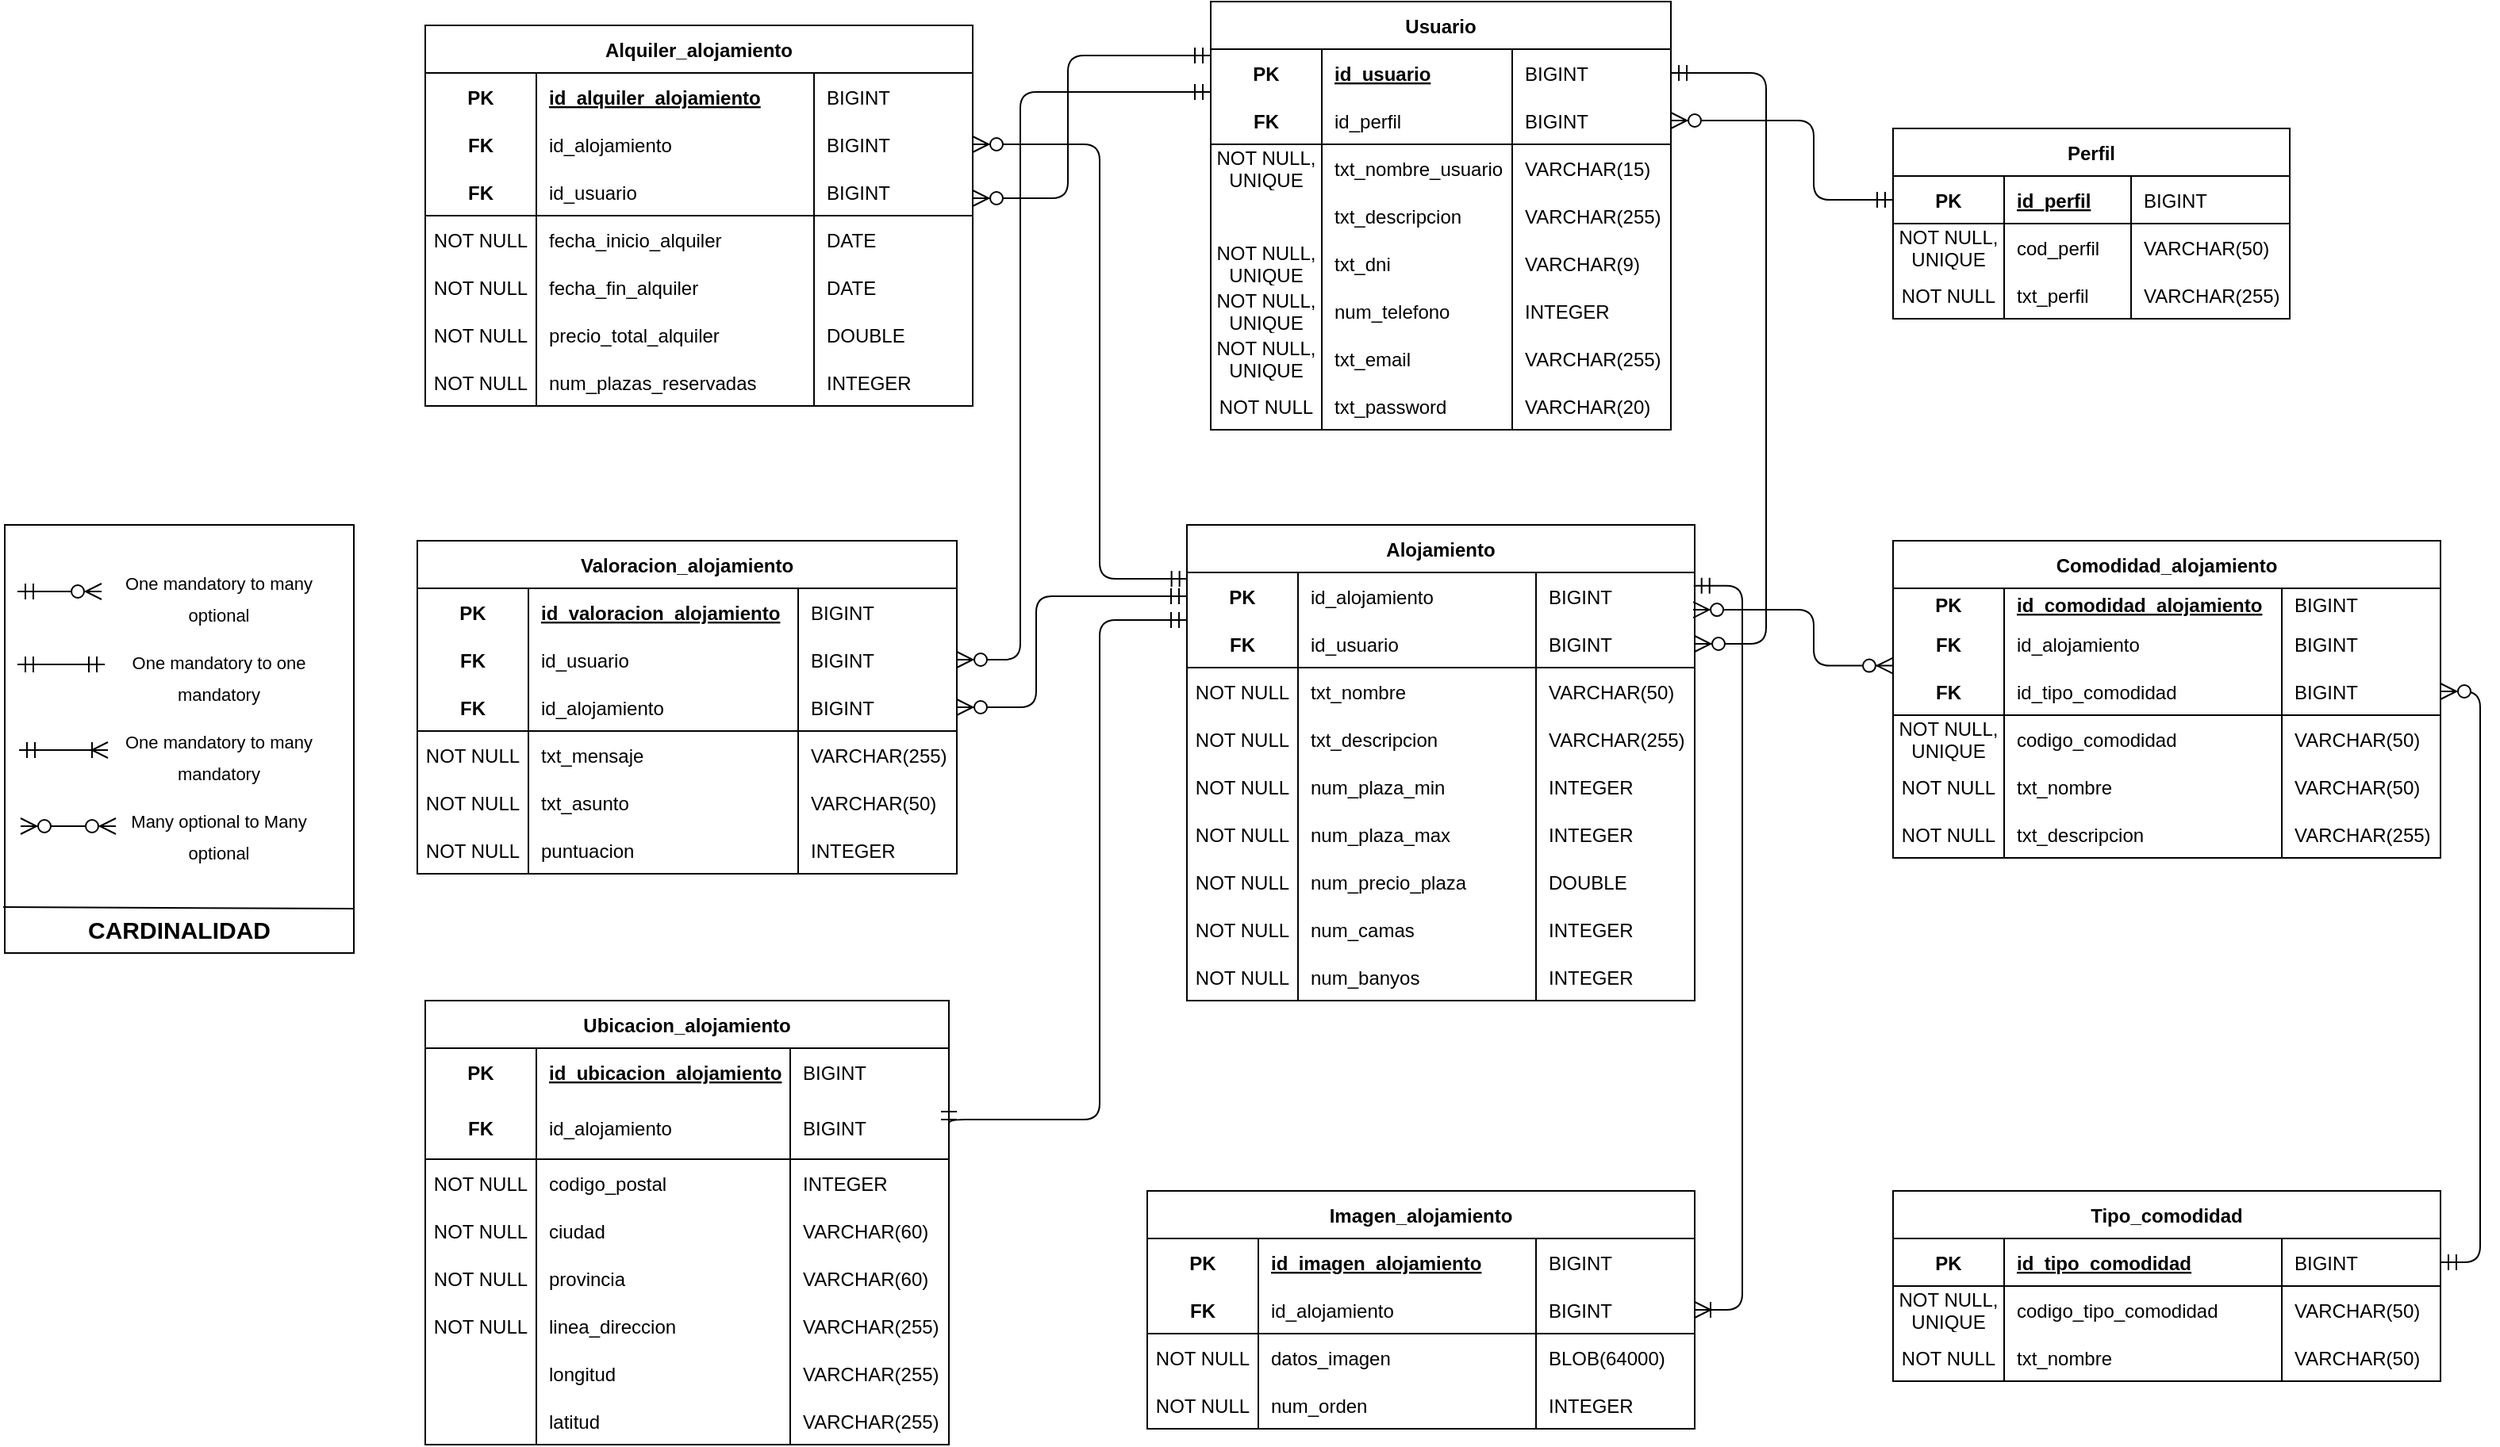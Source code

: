 <mxfile version="24.2.5" type="device">
  <diagram id="R2lEEEUBdFMjLlhIrx00" name="Page-1">
    <mxGraphModel dx="2074" dy="1251" grid="1" gridSize="10" guides="1" tooltips="1" connect="1" arrows="1" fold="1" page="1" pageScale="1" pageWidth="827" pageHeight="1169" math="0" shadow="0" extFonts="Permanent Marker^https://fonts.googleapis.com/css?family=Permanent+Marker">
      <root>
        <mxCell id="0" />
        <mxCell id="1" parent="0" />
        <mxCell id="mGSZd0utrWz6Nr2re_fI-3" value="" style="rounded=0;whiteSpace=wrap;html=1;fillColor=none;" vertex="1" parent="1">
          <mxGeometry x="40" y="450" width="220" height="270" as="geometry" />
        </mxCell>
        <mxCell id="C-vyLk0tnHw3VtMMgP7b-23" value="Alojamiento" style="shape=table;startSize=30;container=1;collapsible=1;childLayout=tableLayout;fixedRows=1;rowLines=0;fontStyle=1;align=center;resizeLast=1;" parent="1" vertex="1">
          <mxGeometry x="785" y="450" width="320" height="300.0" as="geometry">
            <mxRectangle x="120" y="120" width="100" height="30" as="alternateBounds" />
          </mxGeometry>
        </mxCell>
        <mxCell id="GycDy_H_GqbqvFSR0S_4-145" style="shape=partialRectangle;collapsible=0;dropTarget=0;pointerEvents=0;fillColor=none;points=[[0,0.5],[1,0.5]];portConstraint=eastwest;top=0;left=0;right=0;bottom=0;" parent="C-vyLk0tnHw3VtMMgP7b-23" vertex="1">
          <mxGeometry y="30" width="320" height="30" as="geometry" />
        </mxCell>
        <mxCell id="GycDy_H_GqbqvFSR0S_4-146" value="PK" style="shape=partialRectangle;overflow=hidden;connectable=0;fillColor=none;top=0;left=0;bottom=0;right=0;fontStyle=1;" parent="GycDy_H_GqbqvFSR0S_4-145" vertex="1">
          <mxGeometry width="70" height="30" as="geometry">
            <mxRectangle width="70" height="30" as="alternateBounds" />
          </mxGeometry>
        </mxCell>
        <mxCell id="GycDy_H_GqbqvFSR0S_4-147" value="id_alojamiento" style="shape=partialRectangle;overflow=hidden;connectable=0;fillColor=none;top=0;left=0;bottom=0;right=0;align=left;spacingLeft=6;fontStyle=0;labelBorderColor=none;" parent="GycDy_H_GqbqvFSR0S_4-145" vertex="1">
          <mxGeometry x="70" width="150" height="30" as="geometry">
            <mxRectangle width="150" height="30" as="alternateBounds" />
          </mxGeometry>
        </mxCell>
        <mxCell id="GycDy_H_GqbqvFSR0S_4-148" value="BIGINT" style="shape=partialRectangle;overflow=hidden;connectable=0;fillColor=none;top=0;left=0;bottom=0;right=0;align=left;spacingLeft=6;fontStyle=0;labelBorderColor=none;" parent="GycDy_H_GqbqvFSR0S_4-145" vertex="1">
          <mxGeometry x="220" width="100" height="30" as="geometry">
            <mxRectangle width="100" height="30" as="alternateBounds" />
          </mxGeometry>
        </mxCell>
        <mxCell id="GycDy_H_GqbqvFSR0S_4-137" style="shape=partialRectangle;collapsible=0;dropTarget=0;pointerEvents=0;fillColor=none;points=[[0,0.5],[1,0.5]];portConstraint=eastwest;top=0;left=0;right=0;bottom=1;" parent="C-vyLk0tnHw3VtMMgP7b-23" vertex="1">
          <mxGeometry y="60" width="320" height="30" as="geometry" />
        </mxCell>
        <mxCell id="GycDy_H_GqbqvFSR0S_4-138" value="FK" style="shape=partialRectangle;overflow=hidden;connectable=0;fillColor=none;top=0;left=0;bottom=0;right=0;fontStyle=1;" parent="GycDy_H_GqbqvFSR0S_4-137" vertex="1">
          <mxGeometry width="70" height="30" as="geometry">
            <mxRectangle width="70" height="30" as="alternateBounds" />
          </mxGeometry>
        </mxCell>
        <mxCell id="GycDy_H_GqbqvFSR0S_4-139" value="id_usuario" style="shape=partialRectangle;overflow=hidden;connectable=0;fillColor=none;top=0;left=0;bottom=0;right=0;align=left;spacingLeft=6;fontStyle=0;labelBorderColor=none;" parent="GycDy_H_GqbqvFSR0S_4-137" vertex="1">
          <mxGeometry x="70" width="150" height="30" as="geometry">
            <mxRectangle width="150" height="30" as="alternateBounds" />
          </mxGeometry>
        </mxCell>
        <mxCell id="GycDy_H_GqbqvFSR0S_4-140" value="BIGINT" style="shape=partialRectangle;overflow=hidden;connectable=0;fillColor=none;top=0;left=0;bottom=0;right=0;align=left;spacingLeft=6;fontStyle=0;labelBorderColor=none;" parent="GycDy_H_GqbqvFSR0S_4-137" vertex="1">
          <mxGeometry x="220" width="100" height="30" as="geometry">
            <mxRectangle width="100" height="30" as="alternateBounds" />
          </mxGeometry>
        </mxCell>
        <mxCell id="C-vyLk0tnHw3VtMMgP7b-27" value="" style="shape=partialRectangle;collapsible=0;dropTarget=0;pointerEvents=0;fillColor=none;points=[[0,0.5],[1,0.5]];portConstraint=eastwest;top=0;left=0;right=0;bottom=0;" parent="C-vyLk0tnHw3VtMMgP7b-23" vertex="1">
          <mxGeometry y="90" width="320" height="30" as="geometry" />
        </mxCell>
        <mxCell id="C-vyLk0tnHw3VtMMgP7b-28" value="NOT NULL" style="shape=partialRectangle;overflow=hidden;connectable=0;fillColor=none;top=0;left=0;bottom=0;right=0;" parent="C-vyLk0tnHw3VtMMgP7b-27" vertex="1">
          <mxGeometry width="70" height="30" as="geometry">
            <mxRectangle width="70" height="30" as="alternateBounds" />
          </mxGeometry>
        </mxCell>
        <mxCell id="C-vyLk0tnHw3VtMMgP7b-29" value="txt_nombre" style="shape=partialRectangle;overflow=hidden;connectable=0;fillColor=none;top=0;left=0;bottom=0;right=0;align=left;spacingLeft=6;" parent="C-vyLk0tnHw3VtMMgP7b-27" vertex="1">
          <mxGeometry x="70" width="150" height="30" as="geometry">
            <mxRectangle width="150" height="30" as="alternateBounds" />
          </mxGeometry>
        </mxCell>
        <mxCell id="GycDy_H_GqbqvFSR0S_4-115" value="VARCHAR(50)" style="shape=partialRectangle;overflow=hidden;connectable=0;fillColor=none;top=0;left=0;bottom=0;right=0;align=left;spacingLeft=6;" parent="C-vyLk0tnHw3VtMMgP7b-27" vertex="1">
          <mxGeometry x="220" width="100" height="30" as="geometry">
            <mxRectangle width="100" height="30" as="alternateBounds" />
          </mxGeometry>
        </mxCell>
        <mxCell id="GycDy_H_GqbqvFSR0S_4-24" style="shape=partialRectangle;collapsible=0;dropTarget=0;pointerEvents=0;fillColor=none;points=[[0,0.5],[1,0.5]];portConstraint=eastwest;top=0;left=0;right=0;bottom=0;" parent="C-vyLk0tnHw3VtMMgP7b-23" vertex="1">
          <mxGeometry y="120" width="320" height="30" as="geometry" />
        </mxCell>
        <mxCell id="GycDy_H_GqbqvFSR0S_4-25" value="NOT NULL" style="shape=partialRectangle;overflow=hidden;connectable=0;fillColor=none;top=0;left=0;bottom=0;right=0;" parent="GycDy_H_GqbqvFSR0S_4-24" vertex="1">
          <mxGeometry width="70" height="30" as="geometry">
            <mxRectangle width="70" height="30" as="alternateBounds" />
          </mxGeometry>
        </mxCell>
        <mxCell id="GycDy_H_GqbqvFSR0S_4-26" value="txt_descripcion" style="shape=partialRectangle;overflow=hidden;connectable=0;fillColor=none;top=0;left=0;bottom=0;right=0;align=left;spacingLeft=6;" parent="GycDy_H_GqbqvFSR0S_4-24" vertex="1">
          <mxGeometry x="70" width="150" height="30" as="geometry">
            <mxRectangle width="150" height="30" as="alternateBounds" />
          </mxGeometry>
        </mxCell>
        <mxCell id="GycDy_H_GqbqvFSR0S_4-116" value="VARCHAR(255)" style="shape=partialRectangle;overflow=hidden;connectable=0;fillColor=none;top=0;left=0;bottom=0;right=0;align=left;spacingLeft=6;" parent="GycDy_H_GqbqvFSR0S_4-24" vertex="1">
          <mxGeometry x="220" width="100" height="30" as="geometry">
            <mxRectangle width="100" height="30" as="alternateBounds" />
          </mxGeometry>
        </mxCell>
        <mxCell id="GycDy_H_GqbqvFSR0S_4-27" style="shape=partialRectangle;collapsible=0;dropTarget=0;pointerEvents=0;fillColor=none;points=[[0,0.5],[1,0.5]];portConstraint=eastwest;top=0;left=0;right=0;bottom=0;" parent="C-vyLk0tnHw3VtMMgP7b-23" vertex="1">
          <mxGeometry y="150" width="320" height="30" as="geometry" />
        </mxCell>
        <mxCell id="GycDy_H_GqbqvFSR0S_4-28" value="NOT NULL" style="shape=partialRectangle;overflow=hidden;connectable=0;fillColor=none;top=0;left=0;bottom=0;right=0;" parent="GycDy_H_GqbqvFSR0S_4-27" vertex="1">
          <mxGeometry width="70" height="30" as="geometry">
            <mxRectangle width="70" height="30" as="alternateBounds" />
          </mxGeometry>
        </mxCell>
        <mxCell id="GycDy_H_GqbqvFSR0S_4-29" value="num_plaza_min" style="shape=partialRectangle;overflow=hidden;connectable=0;fillColor=none;top=0;left=0;bottom=0;right=0;align=left;spacingLeft=6;" parent="GycDy_H_GqbqvFSR0S_4-27" vertex="1">
          <mxGeometry x="70" width="150" height="30" as="geometry">
            <mxRectangle width="150" height="30" as="alternateBounds" />
          </mxGeometry>
        </mxCell>
        <mxCell id="GycDy_H_GqbqvFSR0S_4-117" value="INTEGER" style="shape=partialRectangle;overflow=hidden;connectable=0;fillColor=none;top=0;left=0;bottom=0;right=0;align=left;spacingLeft=6;" parent="GycDy_H_GqbqvFSR0S_4-27" vertex="1">
          <mxGeometry x="220" width="100" height="30" as="geometry">
            <mxRectangle width="100" height="30" as="alternateBounds" />
          </mxGeometry>
        </mxCell>
        <mxCell id="GycDy_H_GqbqvFSR0S_4-30" style="shape=partialRectangle;collapsible=0;dropTarget=0;pointerEvents=0;fillColor=none;points=[[0,0.5],[1,0.5]];portConstraint=eastwest;top=0;left=0;right=0;bottom=0;" parent="C-vyLk0tnHw3VtMMgP7b-23" vertex="1">
          <mxGeometry y="180" width="320" height="30" as="geometry" />
        </mxCell>
        <mxCell id="GycDy_H_GqbqvFSR0S_4-31" value="NOT NULL" style="shape=partialRectangle;overflow=hidden;connectable=0;fillColor=none;top=0;left=0;bottom=0;right=0;" parent="GycDy_H_GqbqvFSR0S_4-30" vertex="1">
          <mxGeometry width="70" height="30" as="geometry">
            <mxRectangle width="70" height="30" as="alternateBounds" />
          </mxGeometry>
        </mxCell>
        <mxCell id="GycDy_H_GqbqvFSR0S_4-32" value="num_plaza_max" style="shape=partialRectangle;overflow=hidden;connectable=0;fillColor=none;top=0;left=0;bottom=0;right=0;align=left;spacingLeft=6;" parent="GycDy_H_GqbqvFSR0S_4-30" vertex="1">
          <mxGeometry x="70" width="150" height="30" as="geometry">
            <mxRectangle width="150" height="30" as="alternateBounds" />
          </mxGeometry>
        </mxCell>
        <mxCell id="GycDy_H_GqbqvFSR0S_4-118" value="INTEGER" style="shape=partialRectangle;overflow=hidden;connectable=0;fillColor=none;top=0;left=0;bottom=0;right=0;align=left;spacingLeft=6;" parent="GycDy_H_GqbqvFSR0S_4-30" vertex="1">
          <mxGeometry x="220" width="100" height="30" as="geometry">
            <mxRectangle width="100" height="30" as="alternateBounds" />
          </mxGeometry>
        </mxCell>
        <mxCell id="GycDy_H_GqbqvFSR0S_4-33" style="shape=partialRectangle;collapsible=0;dropTarget=0;pointerEvents=0;fillColor=none;points=[[0,0.5],[1,0.5]];portConstraint=eastwest;top=0;left=0;right=0;bottom=0;" parent="C-vyLk0tnHw3VtMMgP7b-23" vertex="1">
          <mxGeometry y="210" width="320" height="30" as="geometry" />
        </mxCell>
        <mxCell id="GycDy_H_GqbqvFSR0S_4-34" value="NOT NULL" style="shape=partialRectangle;overflow=hidden;connectable=0;fillColor=none;top=0;left=0;bottom=0;right=0;" parent="GycDy_H_GqbqvFSR0S_4-33" vertex="1">
          <mxGeometry width="70" height="30" as="geometry">
            <mxRectangle width="70" height="30" as="alternateBounds" />
          </mxGeometry>
        </mxCell>
        <mxCell id="GycDy_H_GqbqvFSR0S_4-35" value="num_precio_plaza" style="shape=partialRectangle;overflow=hidden;connectable=0;fillColor=none;top=0;left=0;bottom=0;right=0;align=left;spacingLeft=6;" parent="GycDy_H_GqbqvFSR0S_4-33" vertex="1">
          <mxGeometry x="70" width="150" height="30" as="geometry">
            <mxRectangle width="150" height="30" as="alternateBounds" />
          </mxGeometry>
        </mxCell>
        <mxCell id="GycDy_H_GqbqvFSR0S_4-119" value="DOUBLE" style="shape=partialRectangle;overflow=hidden;connectable=0;fillColor=none;top=0;left=0;bottom=0;right=0;align=left;spacingLeft=6;" parent="GycDy_H_GqbqvFSR0S_4-33" vertex="1">
          <mxGeometry x="220" width="100" height="30" as="geometry">
            <mxRectangle width="100" height="30" as="alternateBounds" />
          </mxGeometry>
        </mxCell>
        <mxCell id="GycDy_H_GqbqvFSR0S_4-36" style="shape=partialRectangle;collapsible=0;dropTarget=0;pointerEvents=0;fillColor=none;points=[[0,0.5],[1,0.5]];portConstraint=eastwest;top=0;left=0;right=0;bottom=0;" parent="C-vyLk0tnHw3VtMMgP7b-23" vertex="1">
          <mxGeometry y="240" width="320" height="30" as="geometry" />
        </mxCell>
        <mxCell id="GycDy_H_GqbqvFSR0S_4-37" value="NOT NULL" style="shape=partialRectangle;overflow=hidden;connectable=0;fillColor=none;top=0;left=0;bottom=0;right=0;" parent="GycDy_H_GqbqvFSR0S_4-36" vertex="1">
          <mxGeometry width="70" height="30" as="geometry">
            <mxRectangle width="70" height="30" as="alternateBounds" />
          </mxGeometry>
        </mxCell>
        <mxCell id="GycDy_H_GqbqvFSR0S_4-38" value="num_camas" style="shape=partialRectangle;overflow=hidden;connectable=0;fillColor=none;top=0;left=0;bottom=0;right=0;align=left;spacingLeft=6;" parent="GycDy_H_GqbqvFSR0S_4-36" vertex="1">
          <mxGeometry x="70" width="150" height="30" as="geometry">
            <mxRectangle width="150" height="30" as="alternateBounds" />
          </mxGeometry>
        </mxCell>
        <mxCell id="GycDy_H_GqbqvFSR0S_4-120" value="INTEGER" style="shape=partialRectangle;overflow=hidden;connectable=0;fillColor=none;top=0;left=0;bottom=0;right=0;align=left;spacingLeft=6;" parent="GycDy_H_GqbqvFSR0S_4-36" vertex="1">
          <mxGeometry x="220" width="100" height="30" as="geometry">
            <mxRectangle width="100" height="30" as="alternateBounds" />
          </mxGeometry>
        </mxCell>
        <mxCell id="GycDy_H_GqbqvFSR0S_4-39" style="shape=partialRectangle;collapsible=0;dropTarget=0;pointerEvents=0;fillColor=none;points=[[0,0.5],[1,0.5]];portConstraint=eastwest;top=0;left=0;right=0;bottom=0;" parent="C-vyLk0tnHw3VtMMgP7b-23" vertex="1">
          <mxGeometry y="270" width="320" height="30" as="geometry" />
        </mxCell>
        <mxCell id="GycDy_H_GqbqvFSR0S_4-40" value="NOT NULL" style="shape=partialRectangle;overflow=hidden;connectable=0;fillColor=none;top=0;left=0;bottom=0;right=0;" parent="GycDy_H_GqbqvFSR0S_4-39" vertex="1">
          <mxGeometry width="70" height="30" as="geometry">
            <mxRectangle width="70" height="30" as="alternateBounds" />
          </mxGeometry>
        </mxCell>
        <mxCell id="GycDy_H_GqbqvFSR0S_4-41" value="num_banyos" style="shape=partialRectangle;overflow=hidden;connectable=0;fillColor=none;top=0;left=0;bottom=0;right=0;align=left;spacingLeft=6;" parent="GycDy_H_GqbqvFSR0S_4-39" vertex="1">
          <mxGeometry x="70" width="150" height="30" as="geometry">
            <mxRectangle width="150" height="30" as="alternateBounds" />
          </mxGeometry>
        </mxCell>
        <mxCell id="GycDy_H_GqbqvFSR0S_4-121" value="INTEGER" style="shape=partialRectangle;overflow=hidden;connectable=0;fillColor=none;top=0;left=0;bottom=0;right=0;align=left;spacingLeft=6;" parent="GycDy_H_GqbqvFSR0S_4-39" vertex="1">
          <mxGeometry x="220" width="100" height="30" as="geometry">
            <mxRectangle width="100" height="30" as="alternateBounds" />
          </mxGeometry>
        </mxCell>
        <mxCell id="GycDy_H_GqbqvFSR0S_4-153" value="Usuario" style="shape=table;startSize=30;container=1;collapsible=1;childLayout=tableLayout;fixedRows=1;rowLines=0;fontStyle=1;align=center;resizeLast=1;" parent="1" vertex="1">
          <mxGeometry x="800" y="120" width="290" height="270" as="geometry">
            <mxRectangle x="120" y="120" width="100" height="30" as="alternateBounds" />
          </mxGeometry>
        </mxCell>
        <mxCell id="GycDy_H_GqbqvFSR0S_4-154" style="shape=partialRectangle;collapsible=0;dropTarget=0;pointerEvents=0;fillColor=none;points=[[0,0.5],[1,0.5]];portConstraint=eastwest;top=0;left=0;right=0;bottom=0;" parent="GycDy_H_GqbqvFSR0S_4-153" vertex="1">
          <mxGeometry y="30" width="290" height="30" as="geometry" />
        </mxCell>
        <mxCell id="GycDy_H_GqbqvFSR0S_4-155" value="PK" style="shape=partialRectangle;overflow=hidden;connectable=0;fillColor=none;top=0;left=0;bottom=0;right=0;fontStyle=1;" parent="GycDy_H_GqbqvFSR0S_4-154" vertex="1">
          <mxGeometry width="70" height="30" as="geometry">
            <mxRectangle width="70" height="30" as="alternateBounds" />
          </mxGeometry>
        </mxCell>
        <mxCell id="GycDy_H_GqbqvFSR0S_4-156" value="id_usuario" style="shape=partialRectangle;overflow=hidden;connectable=0;fillColor=none;top=0;left=0;bottom=0;right=0;align=left;spacingLeft=6;fontStyle=5;labelBorderColor=none;" parent="GycDy_H_GqbqvFSR0S_4-154" vertex="1">
          <mxGeometry x="70" width="120" height="30" as="geometry">
            <mxRectangle width="120" height="30" as="alternateBounds" />
          </mxGeometry>
        </mxCell>
        <mxCell id="GycDy_H_GqbqvFSR0S_4-157" value="BIGINT" style="shape=partialRectangle;overflow=hidden;connectable=0;fillColor=none;top=0;left=0;bottom=0;right=0;align=left;spacingLeft=6;fontStyle=0;labelBorderColor=none;" parent="GycDy_H_GqbqvFSR0S_4-154" vertex="1">
          <mxGeometry x="190" width="100" height="30" as="geometry">
            <mxRectangle width="100" height="30" as="alternateBounds" />
          </mxGeometry>
        </mxCell>
        <mxCell id="GycDy_H_GqbqvFSR0S_4-162" style="shape=partialRectangle;collapsible=0;dropTarget=0;pointerEvents=0;fillColor=none;points=[[0,0.5],[1,0.5]];portConstraint=eastwest;top=0;left=0;right=0;bottom=1;" parent="GycDy_H_GqbqvFSR0S_4-153" vertex="1">
          <mxGeometry y="60" width="290" height="30" as="geometry" />
        </mxCell>
        <mxCell id="GycDy_H_GqbqvFSR0S_4-163" value="FK" style="shape=partialRectangle;overflow=hidden;connectable=0;fillColor=none;top=0;left=0;bottom=0;right=0;fontStyle=1;" parent="GycDy_H_GqbqvFSR0S_4-162" vertex="1">
          <mxGeometry width="70" height="30" as="geometry">
            <mxRectangle width="70" height="30" as="alternateBounds" />
          </mxGeometry>
        </mxCell>
        <mxCell id="GycDy_H_GqbqvFSR0S_4-164" value="id_perfil" style="shape=partialRectangle;overflow=hidden;connectable=0;fillColor=none;top=0;left=0;bottom=0;right=0;align=left;spacingLeft=6;fontStyle=0;labelBorderColor=none;" parent="GycDy_H_GqbqvFSR0S_4-162" vertex="1">
          <mxGeometry x="70" width="120" height="30" as="geometry">
            <mxRectangle width="120" height="30" as="alternateBounds" />
          </mxGeometry>
        </mxCell>
        <mxCell id="GycDy_H_GqbqvFSR0S_4-165" value="BIGINT" style="shape=partialRectangle;overflow=hidden;connectable=0;fillColor=none;top=0;left=0;bottom=0;right=0;align=left;spacingLeft=6;fontStyle=0;labelBorderColor=none;" parent="GycDy_H_GqbqvFSR0S_4-162" vertex="1">
          <mxGeometry x="190" width="100" height="30" as="geometry">
            <mxRectangle width="100" height="30" as="alternateBounds" />
          </mxGeometry>
        </mxCell>
        <mxCell id="GycDy_H_GqbqvFSR0S_4-166" value="" style="shape=partialRectangle;collapsible=0;dropTarget=0;pointerEvents=0;fillColor=none;points=[[0,0.5],[1,0.5]];portConstraint=eastwest;top=0;left=0;right=0;bottom=0;" parent="GycDy_H_GqbqvFSR0S_4-153" vertex="1">
          <mxGeometry y="90" width="290" height="30" as="geometry" />
        </mxCell>
        <mxCell id="GycDy_H_GqbqvFSR0S_4-167" value="NOT NULL,&#xa;UNIQUE" style="shape=partialRectangle;overflow=hidden;connectable=0;fillColor=none;top=0;left=0;bottom=0;right=0;" parent="GycDy_H_GqbqvFSR0S_4-166" vertex="1">
          <mxGeometry width="70" height="30" as="geometry">
            <mxRectangle width="70" height="30" as="alternateBounds" />
          </mxGeometry>
        </mxCell>
        <mxCell id="GycDy_H_GqbqvFSR0S_4-168" value="txt_nombre_usuario" style="shape=partialRectangle;overflow=hidden;connectable=0;fillColor=none;top=0;left=0;bottom=0;right=0;align=left;spacingLeft=6;" parent="GycDy_H_GqbqvFSR0S_4-166" vertex="1">
          <mxGeometry x="70" width="120" height="30" as="geometry">
            <mxRectangle width="120" height="30" as="alternateBounds" />
          </mxGeometry>
        </mxCell>
        <mxCell id="GycDy_H_GqbqvFSR0S_4-169" value="VARCHAR(15)" style="shape=partialRectangle;overflow=hidden;connectable=0;fillColor=none;top=0;left=0;bottom=0;right=0;align=left;spacingLeft=6;" parent="GycDy_H_GqbqvFSR0S_4-166" vertex="1">
          <mxGeometry x="190" width="100" height="30" as="geometry">
            <mxRectangle width="100" height="30" as="alternateBounds" />
          </mxGeometry>
        </mxCell>
        <mxCell id="GycDy_H_GqbqvFSR0S_4-170" style="shape=partialRectangle;collapsible=0;dropTarget=0;pointerEvents=0;fillColor=none;points=[[0,0.5],[1,0.5]];portConstraint=eastwest;top=0;left=0;right=0;bottom=0;" parent="GycDy_H_GqbqvFSR0S_4-153" vertex="1">
          <mxGeometry y="120" width="290" height="30" as="geometry" />
        </mxCell>
        <mxCell id="GycDy_H_GqbqvFSR0S_4-171" value="" style="shape=partialRectangle;overflow=hidden;connectable=0;fillColor=none;top=0;left=0;bottom=0;right=0;" parent="GycDy_H_GqbqvFSR0S_4-170" vertex="1">
          <mxGeometry width="70" height="30" as="geometry">
            <mxRectangle width="70" height="30" as="alternateBounds" />
          </mxGeometry>
        </mxCell>
        <mxCell id="GycDy_H_GqbqvFSR0S_4-172" value="txt_descripcion" style="shape=partialRectangle;overflow=hidden;connectable=0;fillColor=none;top=0;left=0;bottom=0;right=0;align=left;spacingLeft=6;" parent="GycDy_H_GqbqvFSR0S_4-170" vertex="1">
          <mxGeometry x="70" width="120" height="30" as="geometry">
            <mxRectangle width="120" height="30" as="alternateBounds" />
          </mxGeometry>
        </mxCell>
        <mxCell id="GycDy_H_GqbqvFSR0S_4-173" value="VARCHAR(255)" style="shape=partialRectangle;overflow=hidden;connectable=0;fillColor=none;top=0;left=0;bottom=0;right=0;align=left;spacingLeft=6;" parent="GycDy_H_GqbqvFSR0S_4-170" vertex="1">
          <mxGeometry x="190" width="100" height="30" as="geometry">
            <mxRectangle width="100" height="30" as="alternateBounds" />
          </mxGeometry>
        </mxCell>
        <mxCell id="GycDy_H_GqbqvFSR0S_4-174" style="shape=partialRectangle;collapsible=0;dropTarget=0;pointerEvents=0;fillColor=none;points=[[0,0.5],[1,0.5]];portConstraint=eastwest;top=0;left=0;right=0;bottom=0;" parent="GycDy_H_GqbqvFSR0S_4-153" vertex="1">
          <mxGeometry y="150" width="290" height="30" as="geometry" />
        </mxCell>
        <mxCell id="GycDy_H_GqbqvFSR0S_4-175" value="NOT NULL,&#xa;UNIQUE" style="shape=partialRectangle;overflow=hidden;connectable=0;fillColor=none;top=0;left=0;bottom=0;right=0;" parent="GycDy_H_GqbqvFSR0S_4-174" vertex="1">
          <mxGeometry width="70" height="30" as="geometry">
            <mxRectangle width="70" height="30" as="alternateBounds" />
          </mxGeometry>
        </mxCell>
        <mxCell id="GycDy_H_GqbqvFSR0S_4-176" value="txt_dni" style="shape=partialRectangle;overflow=hidden;connectable=0;fillColor=none;top=0;left=0;bottom=0;right=0;align=left;spacingLeft=6;" parent="GycDy_H_GqbqvFSR0S_4-174" vertex="1">
          <mxGeometry x="70" width="120" height="30" as="geometry">
            <mxRectangle width="120" height="30" as="alternateBounds" />
          </mxGeometry>
        </mxCell>
        <mxCell id="GycDy_H_GqbqvFSR0S_4-177" value="VARCHAR(9)" style="shape=partialRectangle;overflow=hidden;connectable=0;fillColor=none;top=0;left=0;bottom=0;right=0;align=left;spacingLeft=6;" parent="GycDy_H_GqbqvFSR0S_4-174" vertex="1">
          <mxGeometry x="190" width="100" height="30" as="geometry">
            <mxRectangle width="100" height="30" as="alternateBounds" />
          </mxGeometry>
        </mxCell>
        <mxCell id="GycDy_H_GqbqvFSR0S_4-178" style="shape=partialRectangle;collapsible=0;dropTarget=0;pointerEvents=0;fillColor=none;points=[[0,0.5],[1,0.5]];portConstraint=eastwest;top=0;left=0;right=0;bottom=0;" parent="GycDy_H_GqbqvFSR0S_4-153" vertex="1">
          <mxGeometry y="180" width="290" height="30" as="geometry" />
        </mxCell>
        <mxCell id="GycDy_H_GqbqvFSR0S_4-179" value="NOT NULL,&#xa;UNIQUE" style="shape=partialRectangle;overflow=hidden;connectable=0;fillColor=none;top=0;left=0;bottom=0;right=0;" parent="GycDy_H_GqbqvFSR0S_4-178" vertex="1">
          <mxGeometry width="70" height="30" as="geometry">
            <mxRectangle width="70" height="30" as="alternateBounds" />
          </mxGeometry>
        </mxCell>
        <mxCell id="GycDy_H_GqbqvFSR0S_4-180" value="num_telefono" style="shape=partialRectangle;overflow=hidden;connectable=0;fillColor=none;top=0;left=0;bottom=0;right=0;align=left;spacingLeft=6;" parent="GycDy_H_GqbqvFSR0S_4-178" vertex="1">
          <mxGeometry x="70" width="120" height="30" as="geometry">
            <mxRectangle width="120" height="30" as="alternateBounds" />
          </mxGeometry>
        </mxCell>
        <mxCell id="GycDy_H_GqbqvFSR0S_4-181" value="INTEGER" style="shape=partialRectangle;overflow=hidden;connectable=0;fillColor=none;top=0;left=0;bottom=0;right=0;align=left;spacingLeft=6;" parent="GycDy_H_GqbqvFSR0S_4-178" vertex="1">
          <mxGeometry x="190" width="100" height="30" as="geometry">
            <mxRectangle width="100" height="30" as="alternateBounds" />
          </mxGeometry>
        </mxCell>
        <mxCell id="GycDy_H_GqbqvFSR0S_4-182" style="shape=partialRectangle;collapsible=0;dropTarget=0;pointerEvents=0;fillColor=none;points=[[0,0.5],[1,0.5]];portConstraint=eastwest;top=0;left=0;right=0;bottom=0;" parent="GycDy_H_GqbqvFSR0S_4-153" vertex="1">
          <mxGeometry y="210" width="290" height="30" as="geometry" />
        </mxCell>
        <mxCell id="GycDy_H_GqbqvFSR0S_4-183" value="NOT NULL,&#xa;UNIQUE" style="shape=partialRectangle;overflow=hidden;connectable=0;fillColor=none;top=0;left=0;bottom=0;right=0;" parent="GycDy_H_GqbqvFSR0S_4-182" vertex="1">
          <mxGeometry width="70" height="30" as="geometry">
            <mxRectangle width="70" height="30" as="alternateBounds" />
          </mxGeometry>
        </mxCell>
        <mxCell id="GycDy_H_GqbqvFSR0S_4-184" value="txt_email" style="shape=partialRectangle;overflow=hidden;connectable=0;fillColor=none;top=0;left=0;bottom=0;right=0;align=left;spacingLeft=6;" parent="GycDy_H_GqbqvFSR0S_4-182" vertex="1">
          <mxGeometry x="70" width="120" height="30" as="geometry">
            <mxRectangle width="120" height="30" as="alternateBounds" />
          </mxGeometry>
        </mxCell>
        <mxCell id="GycDy_H_GqbqvFSR0S_4-185" value="VARCHAR(255)" style="shape=partialRectangle;overflow=hidden;connectable=0;fillColor=none;top=0;left=0;bottom=0;right=0;align=left;spacingLeft=6;" parent="GycDy_H_GqbqvFSR0S_4-182" vertex="1">
          <mxGeometry x="190" width="100" height="30" as="geometry">
            <mxRectangle width="100" height="30" as="alternateBounds" />
          </mxGeometry>
        </mxCell>
        <mxCell id="GycDy_H_GqbqvFSR0S_4-186" style="shape=partialRectangle;collapsible=0;dropTarget=0;pointerEvents=0;fillColor=none;points=[[0,0.5],[1,0.5]];portConstraint=eastwest;top=0;left=0;right=0;bottom=0;" parent="GycDy_H_GqbqvFSR0S_4-153" vertex="1">
          <mxGeometry y="240" width="290" height="30" as="geometry" />
        </mxCell>
        <mxCell id="GycDy_H_GqbqvFSR0S_4-187" value="NOT NULL" style="shape=partialRectangle;overflow=hidden;connectable=0;fillColor=none;top=0;left=0;bottom=0;right=0;" parent="GycDy_H_GqbqvFSR0S_4-186" vertex="1">
          <mxGeometry width="70" height="30" as="geometry">
            <mxRectangle width="70" height="30" as="alternateBounds" />
          </mxGeometry>
        </mxCell>
        <mxCell id="GycDy_H_GqbqvFSR0S_4-188" value="txt_password" style="shape=partialRectangle;overflow=hidden;connectable=0;fillColor=none;top=0;left=0;bottom=0;right=0;align=left;spacingLeft=6;" parent="GycDy_H_GqbqvFSR0S_4-186" vertex="1">
          <mxGeometry x="70" width="120" height="30" as="geometry">
            <mxRectangle width="120" height="30" as="alternateBounds" />
          </mxGeometry>
        </mxCell>
        <mxCell id="GycDy_H_GqbqvFSR0S_4-189" value="VARCHAR(20)" style="shape=partialRectangle;overflow=hidden;connectable=0;fillColor=none;top=0;left=0;bottom=0;right=0;align=left;spacingLeft=6;" parent="GycDy_H_GqbqvFSR0S_4-186" vertex="1">
          <mxGeometry x="190" width="100" height="30" as="geometry">
            <mxRectangle width="100" height="30" as="alternateBounds" />
          </mxGeometry>
        </mxCell>
        <mxCell id="GycDy_H_GqbqvFSR0S_4-194" value="Perfil" style="shape=table;startSize=30;container=1;collapsible=1;childLayout=tableLayout;fixedRows=1;rowLines=0;fontStyle=1;align=center;resizeLast=1;" parent="1" vertex="1">
          <mxGeometry x="1230" y="200" width="250" height="120" as="geometry">
            <mxRectangle x="120" y="120" width="100" height="30" as="alternateBounds" />
          </mxGeometry>
        </mxCell>
        <mxCell id="GycDy_H_GqbqvFSR0S_4-199" style="shape=partialRectangle;collapsible=0;dropTarget=0;pointerEvents=0;fillColor=none;points=[[0,0.5],[1,0.5]];portConstraint=eastwest;top=0;left=0;right=0;bottom=1;" parent="GycDy_H_GqbqvFSR0S_4-194" vertex="1">
          <mxGeometry y="30" width="250" height="30" as="geometry" />
        </mxCell>
        <mxCell id="GycDy_H_GqbqvFSR0S_4-200" value="PK" style="shape=partialRectangle;overflow=hidden;connectable=0;fillColor=none;top=0;left=0;bottom=0;right=0;fontStyle=1;" parent="GycDy_H_GqbqvFSR0S_4-199" vertex="1">
          <mxGeometry width="70" height="30" as="geometry">
            <mxRectangle width="70" height="30" as="alternateBounds" />
          </mxGeometry>
        </mxCell>
        <mxCell id="GycDy_H_GqbqvFSR0S_4-201" value="id_perfil" style="shape=partialRectangle;overflow=hidden;connectable=0;fillColor=none;top=0;left=0;bottom=0;right=0;align=left;spacingLeft=6;fontStyle=5;labelBorderColor=none;" parent="GycDy_H_GqbqvFSR0S_4-199" vertex="1">
          <mxGeometry x="70" width="80" height="30" as="geometry">
            <mxRectangle width="80" height="30" as="alternateBounds" />
          </mxGeometry>
        </mxCell>
        <mxCell id="GycDy_H_GqbqvFSR0S_4-202" value="BIGINT" style="shape=partialRectangle;overflow=hidden;connectable=0;fillColor=none;top=0;left=0;bottom=0;right=0;align=left;spacingLeft=6;fontStyle=0;labelBorderColor=none;" parent="GycDy_H_GqbqvFSR0S_4-199" vertex="1">
          <mxGeometry x="150" width="100" height="30" as="geometry">
            <mxRectangle width="100" height="30" as="alternateBounds" />
          </mxGeometry>
        </mxCell>
        <mxCell id="GycDy_H_GqbqvFSR0S_4-203" value="" style="shape=partialRectangle;collapsible=0;dropTarget=0;pointerEvents=0;fillColor=none;points=[[0,0.5],[1,0.5]];portConstraint=eastwest;top=0;left=0;right=0;bottom=0;" parent="GycDy_H_GqbqvFSR0S_4-194" vertex="1">
          <mxGeometry y="60" width="250" height="30" as="geometry" />
        </mxCell>
        <mxCell id="GycDy_H_GqbqvFSR0S_4-204" value="NOT NULL,&#xa;UNIQUE" style="shape=partialRectangle;overflow=hidden;connectable=0;fillColor=none;top=0;left=0;bottom=0;right=0;" parent="GycDy_H_GqbqvFSR0S_4-203" vertex="1">
          <mxGeometry width="70" height="30" as="geometry">
            <mxRectangle width="70" height="30" as="alternateBounds" />
          </mxGeometry>
        </mxCell>
        <mxCell id="GycDy_H_GqbqvFSR0S_4-205" value="cod_perfil" style="shape=partialRectangle;overflow=hidden;connectable=0;fillColor=none;top=0;left=0;bottom=0;right=0;align=left;spacingLeft=6;" parent="GycDy_H_GqbqvFSR0S_4-203" vertex="1">
          <mxGeometry x="70" width="80" height="30" as="geometry">
            <mxRectangle width="80" height="30" as="alternateBounds" />
          </mxGeometry>
        </mxCell>
        <mxCell id="GycDy_H_GqbqvFSR0S_4-206" value="VARCHAR(50)" style="shape=partialRectangle;overflow=hidden;connectable=0;fillColor=none;top=0;left=0;bottom=0;right=0;align=left;spacingLeft=6;" parent="GycDy_H_GqbqvFSR0S_4-203" vertex="1">
          <mxGeometry x="150" width="100" height="30" as="geometry">
            <mxRectangle width="100" height="30" as="alternateBounds" />
          </mxGeometry>
        </mxCell>
        <mxCell id="GycDy_H_GqbqvFSR0S_4-207" style="shape=partialRectangle;collapsible=0;dropTarget=0;pointerEvents=0;fillColor=none;points=[[0,0.5],[1,0.5]];portConstraint=eastwest;top=0;left=0;right=0;bottom=0;" parent="GycDy_H_GqbqvFSR0S_4-194" vertex="1">
          <mxGeometry y="90" width="250" height="30" as="geometry" />
        </mxCell>
        <mxCell id="GycDy_H_GqbqvFSR0S_4-208" value="NOT NULL" style="shape=partialRectangle;overflow=hidden;connectable=0;fillColor=none;top=0;left=0;bottom=0;right=0;" parent="GycDy_H_GqbqvFSR0S_4-207" vertex="1">
          <mxGeometry width="70" height="30" as="geometry">
            <mxRectangle width="70" height="30" as="alternateBounds" />
          </mxGeometry>
        </mxCell>
        <mxCell id="GycDy_H_GqbqvFSR0S_4-209" value="txt_perfil" style="shape=partialRectangle;overflow=hidden;connectable=0;fillColor=none;top=0;left=0;bottom=0;right=0;align=left;spacingLeft=6;" parent="GycDy_H_GqbqvFSR0S_4-207" vertex="1">
          <mxGeometry x="70" width="80" height="30" as="geometry">
            <mxRectangle width="80" height="30" as="alternateBounds" />
          </mxGeometry>
        </mxCell>
        <mxCell id="GycDy_H_GqbqvFSR0S_4-210" value="VARCHAR(255)" style="shape=partialRectangle;overflow=hidden;connectable=0;fillColor=none;top=0;left=0;bottom=0;right=0;align=left;spacingLeft=6;" parent="GycDy_H_GqbqvFSR0S_4-207" vertex="1">
          <mxGeometry x="150" width="100" height="30" as="geometry">
            <mxRectangle width="100" height="30" as="alternateBounds" />
          </mxGeometry>
        </mxCell>
        <mxCell id="GycDy_H_GqbqvFSR0S_4-227" value="Alquiler_alojamiento" style="shape=table;startSize=30;container=1;collapsible=1;childLayout=tableLayout;fixedRows=1;rowLines=0;fontStyle=1;align=center;resizeLast=1;" parent="1" vertex="1">
          <mxGeometry x="305" y="135" width="345" height="240" as="geometry">
            <mxRectangle x="120" y="120" width="100" height="30" as="alternateBounds" />
          </mxGeometry>
        </mxCell>
        <mxCell id="GycDy_H_GqbqvFSR0S_4-260" style="shape=partialRectangle;collapsible=0;dropTarget=0;pointerEvents=0;fillColor=none;points=[[0,0.5],[1,0.5]];portConstraint=eastwest;top=0;left=0;right=0;bottom=0;" parent="GycDy_H_GqbqvFSR0S_4-227" vertex="1">
          <mxGeometry y="30" width="345" height="30" as="geometry" />
        </mxCell>
        <mxCell id="GycDy_H_GqbqvFSR0S_4-261" value="PK" style="shape=partialRectangle;overflow=hidden;connectable=0;fillColor=none;top=0;left=0;bottom=0;right=0;fontStyle=1;" parent="GycDy_H_GqbqvFSR0S_4-260" vertex="1">
          <mxGeometry width="70" height="30" as="geometry">
            <mxRectangle width="70" height="30" as="alternateBounds" />
          </mxGeometry>
        </mxCell>
        <mxCell id="GycDy_H_GqbqvFSR0S_4-262" value="id_alquiler_alojamiento" style="shape=partialRectangle;overflow=hidden;connectable=0;fillColor=none;top=0;left=0;bottom=0;right=0;align=left;spacingLeft=6;fontStyle=5;labelBorderColor=none;" parent="GycDy_H_GqbqvFSR0S_4-260" vertex="1">
          <mxGeometry x="70" width="175" height="30" as="geometry">
            <mxRectangle width="175" height="30" as="alternateBounds" />
          </mxGeometry>
        </mxCell>
        <mxCell id="GycDy_H_GqbqvFSR0S_4-263" value="BIGINT" style="shape=partialRectangle;overflow=hidden;connectable=0;fillColor=none;top=0;left=0;bottom=0;right=0;align=left;spacingLeft=6;fontStyle=0;labelBorderColor=none;" parent="GycDy_H_GqbqvFSR0S_4-260" vertex="1">
          <mxGeometry x="245" width="100" height="30" as="geometry">
            <mxRectangle width="100" height="30" as="alternateBounds" />
          </mxGeometry>
        </mxCell>
        <mxCell id="GycDy_H_GqbqvFSR0S_4-228" style="shape=partialRectangle;collapsible=0;dropTarget=0;pointerEvents=0;fillColor=none;points=[[0,0.5],[1,0.5]];portConstraint=eastwest;top=0;left=0;right=0;bottom=0;" parent="GycDy_H_GqbqvFSR0S_4-227" vertex="1">
          <mxGeometry y="60" width="345" height="30" as="geometry" />
        </mxCell>
        <mxCell id="GycDy_H_GqbqvFSR0S_4-229" value="FK" style="shape=partialRectangle;overflow=hidden;connectable=0;fillColor=none;top=0;left=0;bottom=0;right=0;fontStyle=1;" parent="GycDy_H_GqbqvFSR0S_4-228" vertex="1">
          <mxGeometry width="70" height="30" as="geometry">
            <mxRectangle width="70" height="30" as="alternateBounds" />
          </mxGeometry>
        </mxCell>
        <mxCell id="GycDy_H_GqbqvFSR0S_4-230" value="id_alojamiento" style="shape=partialRectangle;overflow=hidden;connectable=0;fillColor=none;top=0;left=0;bottom=0;right=0;align=left;spacingLeft=6;fontStyle=0;labelBorderColor=none;" parent="GycDy_H_GqbqvFSR0S_4-228" vertex="1">
          <mxGeometry x="70" width="175" height="30" as="geometry">
            <mxRectangle width="175" height="30" as="alternateBounds" />
          </mxGeometry>
        </mxCell>
        <mxCell id="GycDy_H_GqbqvFSR0S_4-231" value="BIGINT" style="shape=partialRectangle;overflow=hidden;connectable=0;fillColor=none;top=0;left=0;bottom=0;right=0;align=left;spacingLeft=6;fontStyle=0;labelBorderColor=none;" parent="GycDy_H_GqbqvFSR0S_4-228" vertex="1">
          <mxGeometry x="245" width="100" height="30" as="geometry">
            <mxRectangle width="100" height="30" as="alternateBounds" />
          </mxGeometry>
        </mxCell>
        <mxCell id="GycDy_H_GqbqvFSR0S_4-232" style="shape=partialRectangle;collapsible=0;dropTarget=0;pointerEvents=0;fillColor=none;points=[[0,0.5],[1,0.5]];portConstraint=eastwest;top=0;left=0;right=0;bottom=1;" parent="GycDy_H_GqbqvFSR0S_4-227" vertex="1">
          <mxGeometry y="90" width="345" height="30" as="geometry" />
        </mxCell>
        <mxCell id="GycDy_H_GqbqvFSR0S_4-233" value="FK" style="shape=partialRectangle;overflow=hidden;connectable=0;fillColor=none;top=0;left=0;bottom=0;right=0;fontStyle=1;" parent="GycDy_H_GqbqvFSR0S_4-232" vertex="1">
          <mxGeometry width="70" height="30" as="geometry">
            <mxRectangle width="70" height="30" as="alternateBounds" />
          </mxGeometry>
        </mxCell>
        <mxCell id="GycDy_H_GqbqvFSR0S_4-234" value="id_usuario" style="shape=partialRectangle;overflow=hidden;connectable=0;fillColor=none;top=0;left=0;bottom=0;right=0;align=left;spacingLeft=6;fontStyle=0;labelBorderColor=none;" parent="GycDy_H_GqbqvFSR0S_4-232" vertex="1">
          <mxGeometry x="70" width="175" height="30" as="geometry">
            <mxRectangle width="175" height="30" as="alternateBounds" />
          </mxGeometry>
        </mxCell>
        <mxCell id="GycDy_H_GqbqvFSR0S_4-235" value="BIGINT" style="shape=partialRectangle;overflow=hidden;connectable=0;fillColor=none;top=0;left=0;bottom=0;right=0;align=left;spacingLeft=6;fontStyle=0;labelBorderColor=none;" parent="GycDy_H_GqbqvFSR0S_4-232" vertex="1">
          <mxGeometry x="245" width="100" height="30" as="geometry">
            <mxRectangle width="100" height="30" as="alternateBounds" />
          </mxGeometry>
        </mxCell>
        <mxCell id="GycDy_H_GqbqvFSR0S_4-236" value="" style="shape=partialRectangle;collapsible=0;dropTarget=0;pointerEvents=0;fillColor=none;points=[[0,0.5],[1,0.5]];portConstraint=eastwest;top=0;left=0;right=0;bottom=0;" parent="GycDy_H_GqbqvFSR0S_4-227" vertex="1">
          <mxGeometry y="120" width="345" height="30" as="geometry" />
        </mxCell>
        <mxCell id="GycDy_H_GqbqvFSR0S_4-237" value="NOT NULL" style="shape=partialRectangle;overflow=hidden;connectable=0;fillColor=none;top=0;left=0;bottom=0;right=0;" parent="GycDy_H_GqbqvFSR0S_4-236" vertex="1">
          <mxGeometry width="70" height="30" as="geometry">
            <mxRectangle width="70" height="30" as="alternateBounds" />
          </mxGeometry>
        </mxCell>
        <mxCell id="GycDy_H_GqbqvFSR0S_4-238" value="fecha_inicio_alquiler" style="shape=partialRectangle;overflow=hidden;connectable=0;fillColor=none;top=0;left=0;bottom=0;right=0;align=left;spacingLeft=6;" parent="GycDy_H_GqbqvFSR0S_4-236" vertex="1">
          <mxGeometry x="70" width="175" height="30" as="geometry">
            <mxRectangle width="175" height="30" as="alternateBounds" />
          </mxGeometry>
        </mxCell>
        <mxCell id="GycDy_H_GqbqvFSR0S_4-239" value="DATE" style="shape=partialRectangle;overflow=hidden;connectable=0;fillColor=none;top=0;left=0;bottom=0;right=0;align=left;spacingLeft=6;" parent="GycDy_H_GqbqvFSR0S_4-236" vertex="1">
          <mxGeometry x="245" width="100" height="30" as="geometry">
            <mxRectangle width="100" height="30" as="alternateBounds" />
          </mxGeometry>
        </mxCell>
        <mxCell id="GycDy_H_GqbqvFSR0S_4-240" style="shape=partialRectangle;collapsible=0;dropTarget=0;pointerEvents=0;fillColor=none;points=[[0,0.5],[1,0.5]];portConstraint=eastwest;top=0;left=0;right=0;bottom=0;" parent="GycDy_H_GqbqvFSR0S_4-227" vertex="1">
          <mxGeometry y="150" width="345" height="30" as="geometry" />
        </mxCell>
        <mxCell id="GycDy_H_GqbqvFSR0S_4-241" value="NOT NULL" style="shape=partialRectangle;overflow=hidden;connectable=0;fillColor=none;top=0;left=0;bottom=0;right=0;" parent="GycDy_H_GqbqvFSR0S_4-240" vertex="1">
          <mxGeometry width="70" height="30" as="geometry">
            <mxRectangle width="70" height="30" as="alternateBounds" />
          </mxGeometry>
        </mxCell>
        <mxCell id="GycDy_H_GqbqvFSR0S_4-242" value="fecha_fin_alquiler" style="shape=partialRectangle;overflow=hidden;connectable=0;fillColor=none;top=0;left=0;bottom=0;right=0;align=left;spacingLeft=6;" parent="GycDy_H_GqbqvFSR0S_4-240" vertex="1">
          <mxGeometry x="70" width="175" height="30" as="geometry">
            <mxRectangle width="175" height="30" as="alternateBounds" />
          </mxGeometry>
        </mxCell>
        <mxCell id="GycDy_H_GqbqvFSR0S_4-243" value="DATE" style="shape=partialRectangle;overflow=hidden;connectable=0;fillColor=none;top=0;left=0;bottom=0;right=0;align=left;spacingLeft=6;" parent="GycDy_H_GqbqvFSR0S_4-240" vertex="1">
          <mxGeometry x="245" width="100" height="30" as="geometry">
            <mxRectangle width="100" height="30" as="alternateBounds" />
          </mxGeometry>
        </mxCell>
        <mxCell id="GycDy_H_GqbqvFSR0S_4-244" style="shape=partialRectangle;collapsible=0;dropTarget=0;pointerEvents=0;fillColor=none;points=[[0,0.5],[1,0.5]];portConstraint=eastwest;top=0;left=0;right=0;bottom=0;" parent="GycDy_H_GqbqvFSR0S_4-227" vertex="1">
          <mxGeometry y="180" width="345" height="30" as="geometry" />
        </mxCell>
        <mxCell id="GycDy_H_GqbqvFSR0S_4-245" value="NOT NULL" style="shape=partialRectangle;overflow=hidden;connectable=0;fillColor=none;top=0;left=0;bottom=0;right=0;" parent="GycDy_H_GqbqvFSR0S_4-244" vertex="1">
          <mxGeometry width="70" height="30" as="geometry">
            <mxRectangle width="70" height="30" as="alternateBounds" />
          </mxGeometry>
        </mxCell>
        <mxCell id="GycDy_H_GqbqvFSR0S_4-246" value="precio_total_alquiler" style="shape=partialRectangle;overflow=hidden;connectable=0;fillColor=none;top=0;left=0;bottom=0;right=0;align=left;spacingLeft=6;" parent="GycDy_H_GqbqvFSR0S_4-244" vertex="1">
          <mxGeometry x="70" width="175" height="30" as="geometry">
            <mxRectangle width="175" height="30" as="alternateBounds" />
          </mxGeometry>
        </mxCell>
        <mxCell id="GycDy_H_GqbqvFSR0S_4-247" value="DOUBLE" style="shape=partialRectangle;overflow=hidden;connectable=0;fillColor=none;top=0;left=0;bottom=0;right=0;align=left;spacingLeft=6;" parent="GycDy_H_GqbqvFSR0S_4-244" vertex="1">
          <mxGeometry x="245" width="100" height="30" as="geometry">
            <mxRectangle width="100" height="30" as="alternateBounds" />
          </mxGeometry>
        </mxCell>
        <mxCell id="GycDy_H_GqbqvFSR0S_4-248" style="shape=partialRectangle;collapsible=0;dropTarget=0;pointerEvents=0;fillColor=none;points=[[0,0.5],[1,0.5]];portConstraint=eastwest;top=0;left=0;right=0;bottom=0;" parent="GycDy_H_GqbqvFSR0S_4-227" vertex="1">
          <mxGeometry y="210" width="345" height="30" as="geometry" />
        </mxCell>
        <mxCell id="GycDy_H_GqbqvFSR0S_4-249" value="NOT NULL" style="shape=partialRectangle;overflow=hidden;connectable=0;fillColor=none;top=0;left=0;bottom=0;right=0;" parent="GycDy_H_GqbqvFSR0S_4-248" vertex="1">
          <mxGeometry width="70" height="30" as="geometry">
            <mxRectangle width="70" height="30" as="alternateBounds" />
          </mxGeometry>
        </mxCell>
        <mxCell id="GycDy_H_GqbqvFSR0S_4-250" value="num_plazas_reservadas" style="shape=partialRectangle;overflow=hidden;connectable=0;fillColor=none;top=0;left=0;bottom=0;right=0;align=left;spacingLeft=6;" parent="GycDy_H_GqbqvFSR0S_4-248" vertex="1">
          <mxGeometry x="70" width="175" height="30" as="geometry">
            <mxRectangle width="175" height="30" as="alternateBounds" />
          </mxGeometry>
        </mxCell>
        <mxCell id="GycDy_H_GqbqvFSR0S_4-251" value="INTEGER" style="shape=partialRectangle;overflow=hidden;connectable=0;fillColor=none;top=0;left=0;bottom=0;right=0;align=left;spacingLeft=6;" parent="GycDy_H_GqbqvFSR0S_4-248" vertex="1">
          <mxGeometry x="245" width="100" height="30" as="geometry">
            <mxRectangle width="100" height="30" as="alternateBounds" />
          </mxGeometry>
        </mxCell>
        <mxCell id="GycDy_H_GqbqvFSR0S_4-297" value="Comodidad_alojamiento" style="shape=table;startSize=30;container=1;collapsible=1;childLayout=tableLayout;fixedRows=1;rowLines=0;fontStyle=1;align=center;resizeLast=1;" parent="1" vertex="1">
          <mxGeometry x="1230" y="460" width="345" height="200.0" as="geometry">
            <mxRectangle x="120" y="120" width="100" height="30" as="alternateBounds" />
          </mxGeometry>
        </mxCell>
        <mxCell id="Tbb08zhZ55a-EsDUvBZ_-12" style="shape=partialRectangle;collapsible=0;dropTarget=0;pointerEvents=0;fillColor=none;points=[[0,0.5],[1,0.5]];portConstraint=eastwest;top=0;left=0;right=0;bottom=0;" parent="GycDy_H_GqbqvFSR0S_4-297" vertex="1">
          <mxGeometry y="30" width="345" height="20" as="geometry" />
        </mxCell>
        <mxCell id="Tbb08zhZ55a-EsDUvBZ_-13" value="PK" style="shape=partialRectangle;overflow=hidden;connectable=0;fillColor=none;top=0;left=0;bottom=0;right=0;fontStyle=1;" parent="Tbb08zhZ55a-EsDUvBZ_-12" vertex="1">
          <mxGeometry width="70" height="20" as="geometry">
            <mxRectangle width="70" height="20" as="alternateBounds" />
          </mxGeometry>
        </mxCell>
        <mxCell id="Tbb08zhZ55a-EsDUvBZ_-14" value="id_comodidad_alojamiento" style="shape=partialRectangle;overflow=hidden;connectable=0;fillColor=none;top=0;left=0;bottom=0;right=0;align=left;spacingLeft=6;fontStyle=5;labelBorderColor=none;" parent="Tbb08zhZ55a-EsDUvBZ_-12" vertex="1">
          <mxGeometry x="70" width="175" height="20" as="geometry">
            <mxRectangle width="175" height="20" as="alternateBounds" />
          </mxGeometry>
        </mxCell>
        <mxCell id="Tbb08zhZ55a-EsDUvBZ_-15" value="BIGINT" style="shape=partialRectangle;overflow=hidden;connectable=0;fillColor=none;top=0;left=0;bottom=0;right=0;align=left;spacingLeft=6;fontStyle=0;labelBorderColor=none;" parent="Tbb08zhZ55a-EsDUvBZ_-12" vertex="1">
          <mxGeometry x="245" width="100" height="20" as="geometry">
            <mxRectangle width="100" height="20" as="alternateBounds" />
          </mxGeometry>
        </mxCell>
        <mxCell id="GycDy_H_GqbqvFSR0S_4-298" style="shape=partialRectangle;collapsible=0;dropTarget=0;pointerEvents=0;fillColor=none;points=[[0,0.5],[1,0.5]];portConstraint=eastwest;top=0;left=0;right=0;bottom=0;" parent="GycDy_H_GqbqvFSR0S_4-297" vertex="1">
          <mxGeometry y="50" width="345" height="30" as="geometry" />
        </mxCell>
        <mxCell id="GycDy_H_GqbqvFSR0S_4-299" value="FK" style="shape=partialRectangle;overflow=hidden;connectable=0;fillColor=none;top=0;left=0;bottom=0;right=0;fontStyle=1;" parent="GycDy_H_GqbqvFSR0S_4-298" vertex="1">
          <mxGeometry width="70" height="30" as="geometry">
            <mxRectangle width="70" height="30" as="alternateBounds" />
          </mxGeometry>
        </mxCell>
        <mxCell id="GycDy_H_GqbqvFSR0S_4-300" value="id_alojamiento" style="shape=partialRectangle;overflow=hidden;connectable=0;fillColor=none;top=0;left=0;bottom=0;right=0;align=left;spacingLeft=6;fontStyle=0;labelBorderColor=none;" parent="GycDy_H_GqbqvFSR0S_4-298" vertex="1">
          <mxGeometry x="70" width="175" height="30" as="geometry">
            <mxRectangle width="175" height="30" as="alternateBounds" />
          </mxGeometry>
        </mxCell>
        <mxCell id="GycDy_H_GqbqvFSR0S_4-301" value="BIGINT" style="shape=partialRectangle;overflow=hidden;connectable=0;fillColor=none;top=0;left=0;bottom=0;right=0;align=left;spacingLeft=6;fontStyle=0;labelBorderColor=none;" parent="GycDy_H_GqbqvFSR0S_4-298" vertex="1">
          <mxGeometry x="245" width="100" height="30" as="geometry">
            <mxRectangle width="100" height="30" as="alternateBounds" />
          </mxGeometry>
        </mxCell>
        <mxCell id="GycDy_H_GqbqvFSR0S_4-306" style="shape=partialRectangle;collapsible=0;dropTarget=0;pointerEvents=0;fillColor=none;points=[[0,0.5],[1,0.5]];portConstraint=eastwest;top=0;left=0;right=0;bottom=1;" parent="GycDy_H_GqbqvFSR0S_4-297" vertex="1">
          <mxGeometry y="80" width="345" height="30" as="geometry" />
        </mxCell>
        <mxCell id="GycDy_H_GqbqvFSR0S_4-307" value="FK" style="shape=partialRectangle;overflow=hidden;connectable=0;fillColor=none;top=0;left=0;bottom=0;right=0;fontStyle=1;" parent="GycDy_H_GqbqvFSR0S_4-306" vertex="1">
          <mxGeometry width="70" height="30" as="geometry">
            <mxRectangle width="70" height="30" as="alternateBounds" />
          </mxGeometry>
        </mxCell>
        <mxCell id="GycDy_H_GqbqvFSR0S_4-308" value="id_tipo_comodidad" style="shape=partialRectangle;overflow=hidden;connectable=0;fillColor=none;top=0;left=0;bottom=0;right=0;align=left;spacingLeft=6;fontStyle=0;labelBorderColor=none;" parent="GycDy_H_GqbqvFSR0S_4-306" vertex="1">
          <mxGeometry x="70" width="175" height="30" as="geometry">
            <mxRectangle width="175" height="30" as="alternateBounds" />
          </mxGeometry>
        </mxCell>
        <mxCell id="GycDy_H_GqbqvFSR0S_4-309" value="BIGINT" style="shape=partialRectangle;overflow=hidden;connectable=0;fillColor=none;top=0;left=0;bottom=0;right=0;align=left;spacingLeft=6;fontStyle=0;labelBorderColor=none;" parent="GycDy_H_GqbqvFSR0S_4-306" vertex="1">
          <mxGeometry x="245" width="100" height="30" as="geometry">
            <mxRectangle width="100" height="30" as="alternateBounds" />
          </mxGeometry>
        </mxCell>
        <mxCell id="GycDy_H_GqbqvFSR0S_4-310" value="" style="shape=partialRectangle;collapsible=0;dropTarget=0;pointerEvents=0;fillColor=none;points=[[0,0.5],[1,0.5]];portConstraint=eastwest;top=0;left=0;right=0;bottom=0;" parent="GycDy_H_GqbqvFSR0S_4-297" vertex="1">
          <mxGeometry y="110" width="345" height="30" as="geometry" />
        </mxCell>
        <mxCell id="GycDy_H_GqbqvFSR0S_4-311" value="NOT NULL,&#xa;UNIQUE" style="shape=partialRectangle;overflow=hidden;connectable=0;fillColor=none;top=0;left=0;bottom=0;right=0;" parent="GycDy_H_GqbqvFSR0S_4-310" vertex="1">
          <mxGeometry width="70" height="30" as="geometry">
            <mxRectangle width="70" height="30" as="alternateBounds" />
          </mxGeometry>
        </mxCell>
        <mxCell id="GycDy_H_GqbqvFSR0S_4-312" value="codigo_comodidad" style="shape=partialRectangle;overflow=hidden;connectable=0;fillColor=none;top=0;left=0;bottom=0;right=0;align=left;spacingLeft=6;" parent="GycDy_H_GqbqvFSR0S_4-310" vertex="1">
          <mxGeometry x="70" width="175" height="30" as="geometry">
            <mxRectangle width="175" height="30" as="alternateBounds" />
          </mxGeometry>
        </mxCell>
        <mxCell id="GycDy_H_GqbqvFSR0S_4-313" value="VARCHAR(50)" style="shape=partialRectangle;overflow=hidden;connectable=0;fillColor=none;top=0;left=0;bottom=0;right=0;align=left;spacingLeft=6;" parent="GycDy_H_GqbqvFSR0S_4-310" vertex="1">
          <mxGeometry x="245" width="100" height="30" as="geometry">
            <mxRectangle width="100" height="30" as="alternateBounds" />
          </mxGeometry>
        </mxCell>
        <mxCell id="GycDy_H_GqbqvFSR0S_4-314" style="shape=partialRectangle;collapsible=0;dropTarget=0;pointerEvents=0;fillColor=none;points=[[0,0.5],[1,0.5]];portConstraint=eastwest;top=0;left=0;right=0;bottom=0;" parent="GycDy_H_GqbqvFSR0S_4-297" vertex="1">
          <mxGeometry y="140" width="345" height="30" as="geometry" />
        </mxCell>
        <mxCell id="GycDy_H_GqbqvFSR0S_4-315" value="NOT NULL" style="shape=partialRectangle;overflow=hidden;connectable=0;fillColor=none;top=0;left=0;bottom=0;right=0;" parent="GycDy_H_GqbqvFSR0S_4-314" vertex="1">
          <mxGeometry width="70" height="30" as="geometry">
            <mxRectangle width="70" height="30" as="alternateBounds" />
          </mxGeometry>
        </mxCell>
        <mxCell id="GycDy_H_GqbqvFSR0S_4-316" value="txt_nombre" style="shape=partialRectangle;overflow=hidden;connectable=0;fillColor=none;top=0;left=0;bottom=0;right=0;align=left;spacingLeft=6;" parent="GycDy_H_GqbqvFSR0S_4-314" vertex="1">
          <mxGeometry x="70" width="175" height="30" as="geometry">
            <mxRectangle width="175" height="30" as="alternateBounds" />
          </mxGeometry>
        </mxCell>
        <mxCell id="GycDy_H_GqbqvFSR0S_4-317" value="VARCHAR(50)" style="shape=partialRectangle;overflow=hidden;connectable=0;fillColor=none;top=0;left=0;bottom=0;right=0;align=left;spacingLeft=6;" parent="GycDy_H_GqbqvFSR0S_4-314" vertex="1">
          <mxGeometry x="245" width="100" height="30" as="geometry">
            <mxRectangle width="100" height="30" as="alternateBounds" />
          </mxGeometry>
        </mxCell>
        <mxCell id="GycDy_H_GqbqvFSR0S_4-318" style="shape=partialRectangle;collapsible=0;dropTarget=0;pointerEvents=0;fillColor=none;points=[[0,0.5],[1,0.5]];portConstraint=eastwest;top=0;left=0;right=0;bottom=0;" parent="GycDy_H_GqbqvFSR0S_4-297" vertex="1">
          <mxGeometry y="170" width="345" height="30" as="geometry" />
        </mxCell>
        <mxCell id="GycDy_H_GqbqvFSR0S_4-319" value="NOT NULL" style="shape=partialRectangle;overflow=hidden;connectable=0;fillColor=none;top=0;left=0;bottom=0;right=0;" parent="GycDy_H_GqbqvFSR0S_4-318" vertex="1">
          <mxGeometry width="70" height="30" as="geometry">
            <mxRectangle width="70" height="30" as="alternateBounds" />
          </mxGeometry>
        </mxCell>
        <mxCell id="GycDy_H_GqbqvFSR0S_4-320" value="txt_descripcion" style="shape=partialRectangle;overflow=hidden;connectable=0;fillColor=none;top=0;left=0;bottom=0;right=0;align=left;spacingLeft=6;" parent="GycDy_H_GqbqvFSR0S_4-318" vertex="1">
          <mxGeometry x="70" width="175" height="30" as="geometry">
            <mxRectangle width="175" height="30" as="alternateBounds" />
          </mxGeometry>
        </mxCell>
        <mxCell id="GycDy_H_GqbqvFSR0S_4-321" value="VARCHAR(255)" style="shape=partialRectangle;overflow=hidden;connectable=0;fillColor=none;top=0;left=0;bottom=0;right=0;align=left;spacingLeft=6;" parent="GycDy_H_GqbqvFSR0S_4-318" vertex="1">
          <mxGeometry x="245" width="100" height="30" as="geometry">
            <mxRectangle width="100" height="30" as="alternateBounds" />
          </mxGeometry>
        </mxCell>
        <mxCell id="GycDy_H_GqbqvFSR0S_4-326" value="Tipo_comodidad" style="shape=table;startSize=30;container=1;collapsible=1;childLayout=tableLayout;fixedRows=1;rowLines=0;fontStyle=1;align=center;resizeLast=1;" parent="1" vertex="1">
          <mxGeometry x="1230" y="870" width="345" height="120.0" as="geometry">
            <mxRectangle x="120" y="120" width="100" height="30" as="alternateBounds" />
          </mxGeometry>
        </mxCell>
        <mxCell id="GycDy_H_GqbqvFSR0S_4-327" style="shape=partialRectangle;collapsible=0;dropTarget=0;pointerEvents=0;fillColor=none;points=[[0,0.5],[1,0.5]];portConstraint=eastwest;top=0;left=0;right=0;bottom=1;" parent="GycDy_H_GqbqvFSR0S_4-326" vertex="1">
          <mxGeometry y="30" width="345" height="30" as="geometry" />
        </mxCell>
        <mxCell id="GycDy_H_GqbqvFSR0S_4-328" value="PK" style="shape=partialRectangle;overflow=hidden;connectable=0;fillColor=none;top=0;left=0;bottom=0;right=0;fontStyle=1;" parent="GycDy_H_GqbqvFSR0S_4-327" vertex="1">
          <mxGeometry width="70" height="30" as="geometry">
            <mxRectangle width="70" height="30" as="alternateBounds" />
          </mxGeometry>
        </mxCell>
        <mxCell id="GycDy_H_GqbqvFSR0S_4-329" value="id_tipo_comodidad" style="shape=partialRectangle;overflow=hidden;connectable=0;fillColor=none;top=0;left=0;bottom=0;right=0;align=left;spacingLeft=6;fontStyle=5;labelBorderColor=none;" parent="GycDy_H_GqbqvFSR0S_4-327" vertex="1">
          <mxGeometry x="70" width="175" height="30" as="geometry">
            <mxRectangle width="175" height="30" as="alternateBounds" />
          </mxGeometry>
        </mxCell>
        <mxCell id="GycDy_H_GqbqvFSR0S_4-330" value="BIGINT" style="shape=partialRectangle;overflow=hidden;connectable=0;fillColor=none;top=0;left=0;bottom=0;right=0;align=left;spacingLeft=6;fontStyle=0;labelBorderColor=none;" parent="GycDy_H_GqbqvFSR0S_4-327" vertex="1">
          <mxGeometry x="245" width="100" height="30" as="geometry">
            <mxRectangle width="100" height="30" as="alternateBounds" />
          </mxGeometry>
        </mxCell>
        <mxCell id="GycDy_H_GqbqvFSR0S_4-335" value="" style="shape=partialRectangle;collapsible=0;dropTarget=0;pointerEvents=0;fillColor=none;points=[[0,0.5],[1,0.5]];portConstraint=eastwest;top=0;left=0;right=0;bottom=0;" parent="GycDy_H_GqbqvFSR0S_4-326" vertex="1">
          <mxGeometry y="60" width="345" height="30" as="geometry" />
        </mxCell>
        <mxCell id="GycDy_H_GqbqvFSR0S_4-336" value="NOT NULL,&#xa;UNIQUE" style="shape=partialRectangle;overflow=hidden;connectable=0;fillColor=none;top=0;left=0;bottom=0;right=0;" parent="GycDy_H_GqbqvFSR0S_4-335" vertex="1">
          <mxGeometry width="70" height="30" as="geometry">
            <mxRectangle width="70" height="30" as="alternateBounds" />
          </mxGeometry>
        </mxCell>
        <mxCell id="GycDy_H_GqbqvFSR0S_4-337" value="codigo_tipo_comodidad" style="shape=partialRectangle;overflow=hidden;connectable=0;fillColor=none;top=0;left=0;bottom=0;right=0;align=left;spacingLeft=6;" parent="GycDy_H_GqbqvFSR0S_4-335" vertex="1">
          <mxGeometry x="70" width="175" height="30" as="geometry">
            <mxRectangle width="175" height="30" as="alternateBounds" />
          </mxGeometry>
        </mxCell>
        <mxCell id="GycDy_H_GqbqvFSR0S_4-338" value="VARCHAR(50)" style="shape=partialRectangle;overflow=hidden;connectable=0;fillColor=none;top=0;left=0;bottom=0;right=0;align=left;spacingLeft=6;" parent="GycDy_H_GqbqvFSR0S_4-335" vertex="1">
          <mxGeometry x="245" width="100" height="30" as="geometry">
            <mxRectangle width="100" height="30" as="alternateBounds" />
          </mxGeometry>
        </mxCell>
        <mxCell id="GycDy_H_GqbqvFSR0S_4-339" style="shape=partialRectangle;collapsible=0;dropTarget=0;pointerEvents=0;fillColor=none;points=[[0,0.5],[1,0.5]];portConstraint=eastwest;top=0;left=0;right=0;bottom=0;" parent="GycDy_H_GqbqvFSR0S_4-326" vertex="1">
          <mxGeometry y="90" width="345" height="30" as="geometry" />
        </mxCell>
        <mxCell id="GycDy_H_GqbqvFSR0S_4-340" value="NOT NULL" style="shape=partialRectangle;overflow=hidden;connectable=0;fillColor=none;top=0;left=0;bottom=0;right=0;" parent="GycDy_H_GqbqvFSR0S_4-339" vertex="1">
          <mxGeometry width="70" height="30" as="geometry">
            <mxRectangle width="70" height="30" as="alternateBounds" />
          </mxGeometry>
        </mxCell>
        <mxCell id="GycDy_H_GqbqvFSR0S_4-341" value="txt_nombre" style="shape=partialRectangle;overflow=hidden;connectable=0;fillColor=none;top=0;left=0;bottom=0;right=0;align=left;spacingLeft=6;" parent="GycDy_H_GqbqvFSR0S_4-339" vertex="1">
          <mxGeometry x="70" width="175" height="30" as="geometry">
            <mxRectangle width="175" height="30" as="alternateBounds" />
          </mxGeometry>
        </mxCell>
        <mxCell id="GycDy_H_GqbqvFSR0S_4-342" value="VARCHAR(50)" style="shape=partialRectangle;overflow=hidden;connectable=0;fillColor=none;top=0;left=0;bottom=0;right=0;align=left;spacingLeft=6;" parent="GycDy_H_GqbqvFSR0S_4-339" vertex="1">
          <mxGeometry x="245" width="100" height="30" as="geometry">
            <mxRectangle width="100" height="30" as="alternateBounds" />
          </mxGeometry>
        </mxCell>
        <mxCell id="GycDy_H_GqbqvFSR0S_4-368" value="Imagen_alojamiento" style="shape=table;startSize=30;container=1;collapsible=1;childLayout=tableLayout;fixedRows=1;rowLines=0;fontStyle=1;align=center;resizeLast=1;" parent="1" vertex="1">
          <mxGeometry x="760" y="870" width="345" height="150" as="geometry">
            <mxRectangle x="120" y="120" width="100" height="30" as="alternateBounds" />
          </mxGeometry>
        </mxCell>
        <mxCell id="GycDy_H_GqbqvFSR0S_4-389" style="shape=partialRectangle;collapsible=0;dropTarget=0;pointerEvents=0;fillColor=none;points=[[0,0.5],[1,0.5]];portConstraint=eastwest;top=0;left=0;right=0;bottom=0;" parent="GycDy_H_GqbqvFSR0S_4-368" vertex="1">
          <mxGeometry y="30" width="345" height="30" as="geometry" />
        </mxCell>
        <mxCell id="GycDy_H_GqbqvFSR0S_4-390" value="PK" style="shape=partialRectangle;overflow=hidden;connectable=0;fillColor=none;top=0;left=0;bottom=0;right=0;fontStyle=1;" parent="GycDy_H_GqbqvFSR0S_4-389" vertex="1">
          <mxGeometry width="70" height="30" as="geometry">
            <mxRectangle width="70" height="30" as="alternateBounds" />
          </mxGeometry>
        </mxCell>
        <mxCell id="GycDy_H_GqbqvFSR0S_4-391" value="id_imagen_alojamiento" style="shape=partialRectangle;overflow=hidden;connectable=0;fillColor=none;top=0;left=0;bottom=0;right=0;align=left;spacingLeft=6;fontStyle=5;labelBorderColor=none;" parent="GycDy_H_GqbqvFSR0S_4-389" vertex="1">
          <mxGeometry x="70" width="175" height="30" as="geometry">
            <mxRectangle width="175" height="30" as="alternateBounds" />
          </mxGeometry>
        </mxCell>
        <mxCell id="GycDy_H_GqbqvFSR0S_4-392" value="BIGINT" style="shape=partialRectangle;overflow=hidden;connectable=0;fillColor=none;top=0;left=0;bottom=0;right=0;align=left;spacingLeft=6;fontStyle=0;labelBorderColor=none;" parent="GycDy_H_GqbqvFSR0S_4-389" vertex="1">
          <mxGeometry x="245" width="100" height="30" as="geometry">
            <mxRectangle width="100" height="30" as="alternateBounds" />
          </mxGeometry>
        </mxCell>
        <mxCell id="GycDy_H_GqbqvFSR0S_4-369" style="shape=partialRectangle;collapsible=0;dropTarget=0;pointerEvents=0;fillColor=none;points=[[0,0.5],[1,0.5]];portConstraint=eastwest;top=0;left=0;right=0;bottom=1;" parent="GycDy_H_GqbqvFSR0S_4-368" vertex="1">
          <mxGeometry y="60" width="345" height="30" as="geometry" />
        </mxCell>
        <mxCell id="GycDy_H_GqbqvFSR0S_4-370" value="FK" style="shape=partialRectangle;overflow=hidden;connectable=0;fillColor=none;top=0;left=0;bottom=0;right=0;fontStyle=1;" parent="GycDy_H_GqbqvFSR0S_4-369" vertex="1">
          <mxGeometry width="70" height="30" as="geometry">
            <mxRectangle width="70" height="30" as="alternateBounds" />
          </mxGeometry>
        </mxCell>
        <mxCell id="GycDy_H_GqbqvFSR0S_4-371" value="id_alojamiento" style="shape=partialRectangle;overflow=hidden;connectable=0;fillColor=none;top=0;left=0;bottom=0;right=0;align=left;spacingLeft=6;fontStyle=0;labelBorderColor=none;" parent="GycDy_H_GqbqvFSR0S_4-369" vertex="1">
          <mxGeometry x="70" width="175" height="30" as="geometry">
            <mxRectangle width="175" height="30" as="alternateBounds" />
          </mxGeometry>
        </mxCell>
        <mxCell id="GycDy_H_GqbqvFSR0S_4-372" value="BIGINT" style="shape=partialRectangle;overflow=hidden;connectable=0;fillColor=none;top=0;left=0;bottom=0;right=0;align=left;spacingLeft=6;fontStyle=0;labelBorderColor=none;" parent="GycDy_H_GqbqvFSR0S_4-369" vertex="1">
          <mxGeometry x="245" width="100" height="30" as="geometry">
            <mxRectangle width="100" height="30" as="alternateBounds" />
          </mxGeometry>
        </mxCell>
        <mxCell id="GycDy_H_GqbqvFSR0S_4-377" value="" style="shape=partialRectangle;collapsible=0;dropTarget=0;pointerEvents=0;fillColor=none;points=[[0,0.5],[1,0.5]];portConstraint=eastwest;top=0;left=0;right=0;bottom=0;" parent="GycDy_H_GqbqvFSR0S_4-368" vertex="1">
          <mxGeometry y="90" width="345" height="30" as="geometry" />
        </mxCell>
        <mxCell id="GycDy_H_GqbqvFSR0S_4-378" value="NOT NULL" style="shape=partialRectangle;overflow=hidden;connectable=0;fillColor=none;top=0;left=0;bottom=0;right=0;" parent="GycDy_H_GqbqvFSR0S_4-377" vertex="1">
          <mxGeometry width="70" height="30" as="geometry">
            <mxRectangle width="70" height="30" as="alternateBounds" />
          </mxGeometry>
        </mxCell>
        <mxCell id="GycDy_H_GqbqvFSR0S_4-379" value="datos_imagen" style="shape=partialRectangle;overflow=hidden;connectable=0;fillColor=none;top=0;left=0;bottom=0;right=0;align=left;spacingLeft=6;" parent="GycDy_H_GqbqvFSR0S_4-377" vertex="1">
          <mxGeometry x="70" width="175" height="30" as="geometry">
            <mxRectangle width="175" height="30" as="alternateBounds" />
          </mxGeometry>
        </mxCell>
        <mxCell id="GycDy_H_GqbqvFSR0S_4-380" value="BLOB(64000)" style="shape=partialRectangle;overflow=hidden;connectable=0;fillColor=none;top=0;left=0;bottom=0;right=0;align=left;spacingLeft=6;" parent="GycDy_H_GqbqvFSR0S_4-377" vertex="1">
          <mxGeometry x="245" width="100" height="30" as="geometry">
            <mxRectangle width="100" height="30" as="alternateBounds" />
          </mxGeometry>
        </mxCell>
        <mxCell id="GycDy_H_GqbqvFSR0S_4-381" style="shape=partialRectangle;collapsible=0;dropTarget=0;pointerEvents=0;fillColor=none;points=[[0,0.5],[1,0.5]];portConstraint=eastwest;top=0;left=0;right=0;bottom=0;" parent="GycDy_H_GqbqvFSR0S_4-368" vertex="1">
          <mxGeometry y="120" width="345" height="30" as="geometry" />
        </mxCell>
        <mxCell id="GycDy_H_GqbqvFSR0S_4-382" value="NOT NULL" style="shape=partialRectangle;overflow=hidden;connectable=0;fillColor=none;top=0;left=0;bottom=0;right=0;" parent="GycDy_H_GqbqvFSR0S_4-381" vertex="1">
          <mxGeometry width="70" height="30" as="geometry">
            <mxRectangle width="70" height="30" as="alternateBounds" />
          </mxGeometry>
        </mxCell>
        <mxCell id="GycDy_H_GqbqvFSR0S_4-383" value="num_orden" style="shape=partialRectangle;overflow=hidden;connectable=0;fillColor=none;top=0;left=0;bottom=0;right=0;align=left;spacingLeft=6;" parent="GycDy_H_GqbqvFSR0S_4-381" vertex="1">
          <mxGeometry x="70" width="175" height="30" as="geometry">
            <mxRectangle width="175" height="30" as="alternateBounds" />
          </mxGeometry>
        </mxCell>
        <mxCell id="GycDy_H_GqbqvFSR0S_4-384" value="INTEGER" style="shape=partialRectangle;overflow=hidden;connectable=0;fillColor=none;top=0;left=0;bottom=0;right=0;align=left;spacingLeft=6;" parent="GycDy_H_GqbqvFSR0S_4-381" vertex="1">
          <mxGeometry x="245" width="100" height="30" as="geometry">
            <mxRectangle width="100" height="30" as="alternateBounds" />
          </mxGeometry>
        </mxCell>
        <mxCell id="GycDy_H_GqbqvFSR0S_4-393" value="Ubicacion_alojamiento" style="shape=table;startSize=30;container=1;collapsible=1;childLayout=tableLayout;fixedRows=1;rowLines=0;fontStyle=1;align=center;resizeLast=1;" parent="1" vertex="1">
          <mxGeometry x="305" y="750" width="330" height="280.0" as="geometry">
            <mxRectangle x="120" y="120" width="100" height="30" as="alternateBounds" />
          </mxGeometry>
        </mxCell>
        <mxCell id="GycDy_H_GqbqvFSR0S_4-394" style="shape=partialRectangle;collapsible=0;dropTarget=0;pointerEvents=0;fillColor=none;points=[[0,0.5],[1,0.5]];portConstraint=eastwest;top=0;left=0;right=0;bottom=0;" parent="GycDy_H_GqbqvFSR0S_4-393" vertex="1">
          <mxGeometry y="30" width="330" height="30" as="geometry" />
        </mxCell>
        <mxCell id="GycDy_H_GqbqvFSR0S_4-395" value="PK" style="shape=partialRectangle;overflow=hidden;connectable=0;fillColor=none;top=0;left=0;bottom=0;right=0;fontStyle=1;" parent="GycDy_H_GqbqvFSR0S_4-394" vertex="1">
          <mxGeometry width="70" height="30" as="geometry">
            <mxRectangle width="70" height="30" as="alternateBounds" />
          </mxGeometry>
        </mxCell>
        <mxCell id="GycDy_H_GqbqvFSR0S_4-396" value="id_ubicacion_alojamiento" style="shape=partialRectangle;overflow=hidden;connectable=0;fillColor=none;top=0;left=0;bottom=0;right=0;align=left;spacingLeft=6;fontStyle=5;labelBorderColor=none;" parent="GycDy_H_GqbqvFSR0S_4-394" vertex="1">
          <mxGeometry x="70" width="160" height="30" as="geometry">
            <mxRectangle width="160" height="30" as="alternateBounds" />
          </mxGeometry>
        </mxCell>
        <mxCell id="GycDy_H_GqbqvFSR0S_4-397" value="BIGINT" style="shape=partialRectangle;overflow=hidden;connectable=0;fillColor=none;top=0;left=0;bottom=0;right=0;align=left;spacingLeft=6;fontStyle=0;labelBorderColor=none;" parent="GycDy_H_GqbqvFSR0S_4-394" vertex="1">
          <mxGeometry x="230" width="100" height="30" as="geometry">
            <mxRectangle width="100" height="30" as="alternateBounds" />
          </mxGeometry>
        </mxCell>
        <mxCell id="GycDy_H_GqbqvFSR0S_4-398" style="shape=partialRectangle;collapsible=0;dropTarget=0;pointerEvents=0;fillColor=none;points=[[0,0.5],[1,0.5]];portConstraint=eastwest;top=0;left=0;right=0;bottom=1;" parent="GycDy_H_GqbqvFSR0S_4-393" vertex="1">
          <mxGeometry y="60" width="330" height="40" as="geometry" />
        </mxCell>
        <mxCell id="GycDy_H_GqbqvFSR0S_4-399" value="FK" style="shape=partialRectangle;overflow=hidden;connectable=0;fillColor=none;top=0;left=0;bottom=0;right=0;fontStyle=1;" parent="GycDy_H_GqbqvFSR0S_4-398" vertex="1">
          <mxGeometry width="70" height="40" as="geometry">
            <mxRectangle width="70" height="40" as="alternateBounds" />
          </mxGeometry>
        </mxCell>
        <mxCell id="GycDy_H_GqbqvFSR0S_4-400" value="id_alojamiento" style="shape=partialRectangle;overflow=hidden;connectable=0;fillColor=none;top=0;left=0;bottom=0;right=0;align=left;spacingLeft=6;fontStyle=0;labelBorderColor=none;" parent="GycDy_H_GqbqvFSR0S_4-398" vertex="1">
          <mxGeometry x="70" width="160" height="40" as="geometry">
            <mxRectangle width="160" height="40" as="alternateBounds" />
          </mxGeometry>
        </mxCell>
        <mxCell id="GycDy_H_GqbqvFSR0S_4-401" value="BIGINT" style="shape=partialRectangle;overflow=hidden;connectable=0;fillColor=none;top=0;left=0;bottom=0;right=0;align=left;spacingLeft=6;fontStyle=0;labelBorderColor=none;" parent="GycDy_H_GqbqvFSR0S_4-398" vertex="1">
          <mxGeometry x="230" width="100" height="40" as="geometry">
            <mxRectangle width="100" height="40" as="alternateBounds" />
          </mxGeometry>
        </mxCell>
        <mxCell id="GycDy_H_GqbqvFSR0S_4-406" value="" style="shape=partialRectangle;collapsible=0;dropTarget=0;pointerEvents=0;fillColor=none;points=[[0,0.5],[1,0.5]];portConstraint=eastwest;top=0;left=0;right=0;bottom=0;" parent="GycDy_H_GqbqvFSR0S_4-393" vertex="1">
          <mxGeometry y="100" width="330" height="30" as="geometry" />
        </mxCell>
        <mxCell id="GycDy_H_GqbqvFSR0S_4-407" value="NOT NULL" style="shape=partialRectangle;overflow=hidden;connectable=0;fillColor=none;top=0;left=0;bottom=0;right=0;" parent="GycDy_H_GqbqvFSR0S_4-406" vertex="1">
          <mxGeometry width="70" height="30" as="geometry">
            <mxRectangle width="70" height="30" as="alternateBounds" />
          </mxGeometry>
        </mxCell>
        <mxCell id="GycDy_H_GqbqvFSR0S_4-408" value="codigo_postal" style="shape=partialRectangle;overflow=hidden;connectable=0;fillColor=none;top=0;left=0;bottom=0;right=0;align=left;spacingLeft=6;" parent="GycDy_H_GqbqvFSR0S_4-406" vertex="1">
          <mxGeometry x="70" width="160" height="30" as="geometry">
            <mxRectangle width="160" height="30" as="alternateBounds" />
          </mxGeometry>
        </mxCell>
        <mxCell id="GycDy_H_GqbqvFSR0S_4-409" value="INTEGER" style="shape=partialRectangle;overflow=hidden;connectable=0;fillColor=none;top=0;left=0;bottom=0;right=0;align=left;spacingLeft=6;" parent="GycDy_H_GqbqvFSR0S_4-406" vertex="1">
          <mxGeometry x="230" width="100" height="30" as="geometry">
            <mxRectangle width="100" height="30" as="alternateBounds" />
          </mxGeometry>
        </mxCell>
        <mxCell id="GycDy_H_GqbqvFSR0S_4-410" style="shape=partialRectangle;collapsible=0;dropTarget=0;pointerEvents=0;fillColor=none;points=[[0,0.5],[1,0.5]];portConstraint=eastwest;top=0;left=0;right=0;bottom=0;" parent="GycDy_H_GqbqvFSR0S_4-393" vertex="1">
          <mxGeometry y="130" width="330" height="30" as="geometry" />
        </mxCell>
        <mxCell id="GycDy_H_GqbqvFSR0S_4-411" value="NOT NULL" style="shape=partialRectangle;overflow=hidden;connectable=0;fillColor=none;top=0;left=0;bottom=0;right=0;" parent="GycDy_H_GqbqvFSR0S_4-410" vertex="1">
          <mxGeometry width="70" height="30" as="geometry">
            <mxRectangle width="70" height="30" as="alternateBounds" />
          </mxGeometry>
        </mxCell>
        <mxCell id="GycDy_H_GqbqvFSR0S_4-412" value="ciudad" style="shape=partialRectangle;overflow=hidden;connectable=0;fillColor=none;top=0;left=0;bottom=0;right=0;align=left;spacingLeft=6;" parent="GycDy_H_GqbqvFSR0S_4-410" vertex="1">
          <mxGeometry x="70" width="160" height="30" as="geometry">
            <mxRectangle width="160" height="30" as="alternateBounds" />
          </mxGeometry>
        </mxCell>
        <mxCell id="GycDy_H_GqbqvFSR0S_4-413" value="VARCHAR(60)" style="shape=partialRectangle;overflow=hidden;connectable=0;fillColor=none;top=0;left=0;bottom=0;right=0;align=left;spacingLeft=6;" parent="GycDy_H_GqbqvFSR0S_4-410" vertex="1">
          <mxGeometry x="230" width="100" height="30" as="geometry">
            <mxRectangle width="100" height="30" as="alternateBounds" />
          </mxGeometry>
        </mxCell>
        <mxCell id="GycDy_H_GqbqvFSR0S_4-414" style="shape=partialRectangle;collapsible=0;dropTarget=0;pointerEvents=0;fillColor=none;points=[[0,0.5],[1,0.5]];portConstraint=eastwest;top=0;left=0;right=0;bottom=0;" parent="GycDy_H_GqbqvFSR0S_4-393" vertex="1">
          <mxGeometry y="160" width="330" height="30" as="geometry" />
        </mxCell>
        <mxCell id="GycDy_H_GqbqvFSR0S_4-415" value="NOT NULL" style="shape=partialRectangle;overflow=hidden;connectable=0;fillColor=none;top=0;left=0;bottom=0;right=0;" parent="GycDy_H_GqbqvFSR0S_4-414" vertex="1">
          <mxGeometry width="70" height="30" as="geometry">
            <mxRectangle width="70" height="30" as="alternateBounds" />
          </mxGeometry>
        </mxCell>
        <mxCell id="GycDy_H_GqbqvFSR0S_4-416" value="provincia" style="shape=partialRectangle;overflow=hidden;connectable=0;fillColor=none;top=0;left=0;bottom=0;right=0;align=left;spacingLeft=6;" parent="GycDy_H_GqbqvFSR0S_4-414" vertex="1">
          <mxGeometry x="70" width="160" height="30" as="geometry">
            <mxRectangle width="160" height="30" as="alternateBounds" />
          </mxGeometry>
        </mxCell>
        <mxCell id="GycDy_H_GqbqvFSR0S_4-417" value="VARCHAR(60)" style="shape=partialRectangle;overflow=hidden;connectable=0;fillColor=none;top=0;left=0;bottom=0;right=0;align=left;spacingLeft=6;" parent="GycDy_H_GqbqvFSR0S_4-414" vertex="1">
          <mxGeometry x="230" width="100" height="30" as="geometry">
            <mxRectangle width="100" height="30" as="alternateBounds" />
          </mxGeometry>
        </mxCell>
        <mxCell id="GycDy_H_GqbqvFSR0S_4-418" style="shape=partialRectangle;collapsible=0;dropTarget=0;pointerEvents=0;fillColor=none;points=[[0,0.5],[1,0.5]];portConstraint=eastwest;top=0;left=0;right=0;bottom=0;" parent="GycDy_H_GqbqvFSR0S_4-393" vertex="1">
          <mxGeometry y="190" width="330" height="30" as="geometry" />
        </mxCell>
        <mxCell id="GycDy_H_GqbqvFSR0S_4-419" value="NOT NULL" style="shape=partialRectangle;overflow=hidden;connectable=0;fillColor=none;top=0;left=0;bottom=0;right=0;" parent="GycDy_H_GqbqvFSR0S_4-418" vertex="1">
          <mxGeometry width="70" height="30" as="geometry">
            <mxRectangle width="70" height="30" as="alternateBounds" />
          </mxGeometry>
        </mxCell>
        <mxCell id="GycDy_H_GqbqvFSR0S_4-420" value="linea_direccion" style="shape=partialRectangle;overflow=hidden;connectable=0;fillColor=none;top=0;left=0;bottom=0;right=0;align=left;spacingLeft=6;" parent="GycDy_H_GqbqvFSR0S_4-418" vertex="1">
          <mxGeometry x="70" width="160" height="30" as="geometry">
            <mxRectangle width="160" height="30" as="alternateBounds" />
          </mxGeometry>
        </mxCell>
        <mxCell id="GycDy_H_GqbqvFSR0S_4-421" value="VARCHAR(255)" style="shape=partialRectangle;overflow=hidden;connectable=0;fillColor=none;top=0;left=0;bottom=0;right=0;align=left;spacingLeft=6;" parent="GycDy_H_GqbqvFSR0S_4-418" vertex="1">
          <mxGeometry x="230" width="100" height="30" as="geometry">
            <mxRectangle width="100" height="30" as="alternateBounds" />
          </mxGeometry>
        </mxCell>
        <mxCell id="GycDy_H_GqbqvFSR0S_4-422" style="shape=partialRectangle;collapsible=0;dropTarget=0;pointerEvents=0;fillColor=none;points=[[0,0.5],[1,0.5]];portConstraint=eastwest;top=0;left=0;right=0;bottom=0;" parent="GycDy_H_GqbqvFSR0S_4-393" vertex="1">
          <mxGeometry y="220" width="330" height="30" as="geometry" />
        </mxCell>
        <mxCell id="GycDy_H_GqbqvFSR0S_4-423" value="" style="shape=partialRectangle;overflow=hidden;connectable=0;fillColor=none;top=0;left=0;bottom=0;right=0;" parent="GycDy_H_GqbqvFSR0S_4-422" vertex="1">
          <mxGeometry width="70" height="30" as="geometry">
            <mxRectangle width="70" height="30" as="alternateBounds" />
          </mxGeometry>
        </mxCell>
        <mxCell id="GycDy_H_GqbqvFSR0S_4-424" value="longitud" style="shape=partialRectangle;overflow=hidden;connectable=0;fillColor=none;top=0;left=0;bottom=0;right=0;align=left;spacingLeft=6;" parent="GycDy_H_GqbqvFSR0S_4-422" vertex="1">
          <mxGeometry x="70" width="160" height="30" as="geometry">
            <mxRectangle width="160" height="30" as="alternateBounds" />
          </mxGeometry>
        </mxCell>
        <mxCell id="GycDy_H_GqbqvFSR0S_4-425" value="VARCHAR(255)" style="shape=partialRectangle;overflow=hidden;connectable=0;fillColor=none;top=0;left=0;bottom=0;right=0;align=left;spacingLeft=6;" parent="GycDy_H_GqbqvFSR0S_4-422" vertex="1">
          <mxGeometry x="230" width="100" height="30" as="geometry">
            <mxRectangle width="100" height="30" as="alternateBounds" />
          </mxGeometry>
        </mxCell>
        <mxCell id="GycDy_H_GqbqvFSR0S_4-426" style="shape=partialRectangle;collapsible=0;dropTarget=0;pointerEvents=0;fillColor=none;points=[[0,0.5],[1,0.5]];portConstraint=eastwest;top=0;left=0;right=0;bottom=0;" parent="GycDy_H_GqbqvFSR0S_4-393" vertex="1">
          <mxGeometry y="250" width="330" height="30" as="geometry" />
        </mxCell>
        <mxCell id="GycDy_H_GqbqvFSR0S_4-427" value="" style="shape=partialRectangle;overflow=hidden;connectable=0;fillColor=none;top=0;left=0;bottom=0;right=0;" parent="GycDy_H_GqbqvFSR0S_4-426" vertex="1">
          <mxGeometry width="70" height="30" as="geometry">
            <mxRectangle width="70" height="30" as="alternateBounds" />
          </mxGeometry>
        </mxCell>
        <mxCell id="GycDy_H_GqbqvFSR0S_4-428" value="latitud" style="shape=partialRectangle;overflow=hidden;connectable=0;fillColor=none;top=0;left=0;bottom=0;right=0;align=left;spacingLeft=6;" parent="GycDy_H_GqbqvFSR0S_4-426" vertex="1">
          <mxGeometry x="70" width="160" height="30" as="geometry">
            <mxRectangle width="160" height="30" as="alternateBounds" />
          </mxGeometry>
        </mxCell>
        <mxCell id="GycDy_H_GqbqvFSR0S_4-429" value="VARCHAR(255)" style="shape=partialRectangle;overflow=hidden;connectable=0;fillColor=none;top=0;left=0;bottom=0;right=0;align=left;spacingLeft=6;" parent="GycDy_H_GqbqvFSR0S_4-426" vertex="1">
          <mxGeometry x="230" width="100" height="30" as="geometry">
            <mxRectangle width="100" height="30" as="alternateBounds" />
          </mxGeometry>
        </mxCell>
        <mxCell id="GycDy_H_GqbqvFSR0S_4-434" value="Valoracion_alojamiento" style="shape=table;startSize=30;container=1;collapsible=1;childLayout=tableLayout;fixedRows=1;rowLines=0;fontStyle=1;align=center;resizeLast=1;" parent="1" vertex="1">
          <mxGeometry x="300" y="460" width="340" height="210" as="geometry">
            <mxRectangle x="120" y="120" width="100" height="30" as="alternateBounds" />
          </mxGeometry>
        </mxCell>
        <mxCell id="GycDy_H_GqbqvFSR0S_4-467" style="shape=partialRectangle;collapsible=0;dropTarget=0;pointerEvents=0;fillColor=none;points=[[0,0.5],[1,0.5]];portConstraint=eastwest;top=0;left=0;right=0;bottom=0;" parent="GycDy_H_GqbqvFSR0S_4-434" vertex="1">
          <mxGeometry y="30" width="340" height="30" as="geometry" />
        </mxCell>
        <mxCell id="GycDy_H_GqbqvFSR0S_4-468" value="PK" style="shape=partialRectangle;overflow=hidden;connectable=0;fillColor=none;top=0;left=0;bottom=0;right=0;fontStyle=1;" parent="GycDy_H_GqbqvFSR0S_4-467" vertex="1">
          <mxGeometry width="70" height="30" as="geometry">
            <mxRectangle width="70" height="30" as="alternateBounds" />
          </mxGeometry>
        </mxCell>
        <mxCell id="GycDy_H_GqbqvFSR0S_4-469" value="id_valoracion_alojamiento" style="shape=partialRectangle;overflow=hidden;connectable=0;fillColor=none;top=0;left=0;bottom=0;right=0;align=left;spacingLeft=6;fontStyle=5;labelBorderColor=none;" parent="GycDy_H_GqbqvFSR0S_4-467" vertex="1">
          <mxGeometry x="70" width="170" height="30" as="geometry">
            <mxRectangle width="170" height="30" as="alternateBounds" />
          </mxGeometry>
        </mxCell>
        <mxCell id="GycDy_H_GqbqvFSR0S_4-470" value="BIGINT" style="shape=partialRectangle;overflow=hidden;connectable=0;fillColor=none;top=0;left=0;bottom=0;right=0;align=left;spacingLeft=6;fontStyle=0;labelBorderColor=none;" parent="GycDy_H_GqbqvFSR0S_4-467" vertex="1">
          <mxGeometry x="240" width="100" height="30" as="geometry">
            <mxRectangle width="100" height="30" as="alternateBounds" />
          </mxGeometry>
        </mxCell>
        <mxCell id="GycDy_H_GqbqvFSR0S_4-435" style="shape=partialRectangle;collapsible=0;dropTarget=0;pointerEvents=0;fillColor=none;points=[[0,0.5],[1,0.5]];portConstraint=eastwest;top=0;left=0;right=0;bottom=0;" parent="GycDy_H_GqbqvFSR0S_4-434" vertex="1">
          <mxGeometry y="60" width="340" height="30" as="geometry" />
        </mxCell>
        <mxCell id="GycDy_H_GqbqvFSR0S_4-436" value="FK" style="shape=partialRectangle;overflow=hidden;connectable=0;fillColor=none;top=0;left=0;bottom=0;right=0;fontStyle=1;" parent="GycDy_H_GqbqvFSR0S_4-435" vertex="1">
          <mxGeometry width="70" height="30" as="geometry">
            <mxRectangle width="70" height="30" as="alternateBounds" />
          </mxGeometry>
        </mxCell>
        <mxCell id="GycDy_H_GqbqvFSR0S_4-437" value="id_usuario" style="shape=partialRectangle;overflow=hidden;connectable=0;fillColor=none;top=0;left=0;bottom=0;right=0;align=left;spacingLeft=6;fontStyle=0;labelBorderColor=none;" parent="GycDy_H_GqbqvFSR0S_4-435" vertex="1">
          <mxGeometry x="70" width="170" height="30" as="geometry">
            <mxRectangle width="170" height="30" as="alternateBounds" />
          </mxGeometry>
        </mxCell>
        <mxCell id="GycDy_H_GqbqvFSR0S_4-438" value="BIGINT" style="shape=partialRectangle;overflow=hidden;connectable=0;fillColor=none;top=0;left=0;bottom=0;right=0;align=left;spacingLeft=6;fontStyle=0;labelBorderColor=none;" parent="GycDy_H_GqbqvFSR0S_4-435" vertex="1">
          <mxGeometry x="240" width="100" height="30" as="geometry">
            <mxRectangle width="100" height="30" as="alternateBounds" />
          </mxGeometry>
        </mxCell>
        <mxCell id="GycDy_H_GqbqvFSR0S_4-439" style="shape=partialRectangle;collapsible=0;dropTarget=0;pointerEvents=0;fillColor=none;points=[[0,0.5],[1,0.5]];portConstraint=eastwest;top=0;left=0;right=0;bottom=1;" parent="GycDy_H_GqbqvFSR0S_4-434" vertex="1">
          <mxGeometry y="90" width="340" height="30" as="geometry" />
        </mxCell>
        <mxCell id="GycDy_H_GqbqvFSR0S_4-440" value="FK" style="shape=partialRectangle;overflow=hidden;connectable=0;fillColor=none;top=0;left=0;bottom=0;right=0;fontStyle=1;" parent="GycDy_H_GqbqvFSR0S_4-439" vertex="1">
          <mxGeometry width="70" height="30" as="geometry">
            <mxRectangle width="70" height="30" as="alternateBounds" />
          </mxGeometry>
        </mxCell>
        <mxCell id="GycDy_H_GqbqvFSR0S_4-441" value="id_alojamiento" style="shape=partialRectangle;overflow=hidden;connectable=0;fillColor=none;top=0;left=0;bottom=0;right=0;align=left;spacingLeft=6;fontStyle=0;labelBorderColor=none;" parent="GycDy_H_GqbqvFSR0S_4-439" vertex="1">
          <mxGeometry x="70" width="170" height="30" as="geometry">
            <mxRectangle width="170" height="30" as="alternateBounds" />
          </mxGeometry>
        </mxCell>
        <mxCell id="GycDy_H_GqbqvFSR0S_4-442" value="BIGINT" style="shape=partialRectangle;overflow=hidden;connectable=0;fillColor=none;top=0;left=0;bottom=0;right=0;align=left;spacingLeft=6;fontStyle=0;labelBorderColor=none;" parent="GycDy_H_GqbqvFSR0S_4-439" vertex="1">
          <mxGeometry x="240" width="100" height="30" as="geometry">
            <mxRectangle width="100" height="30" as="alternateBounds" />
          </mxGeometry>
        </mxCell>
        <mxCell id="GycDy_H_GqbqvFSR0S_4-443" value="" style="shape=partialRectangle;collapsible=0;dropTarget=0;pointerEvents=0;fillColor=none;points=[[0,0.5],[1,0.5]];portConstraint=eastwest;top=0;left=0;right=0;bottom=0;" parent="GycDy_H_GqbqvFSR0S_4-434" vertex="1">
          <mxGeometry y="120" width="340" height="30" as="geometry" />
        </mxCell>
        <mxCell id="GycDy_H_GqbqvFSR0S_4-444" value="NOT NULL" style="shape=partialRectangle;overflow=hidden;connectable=0;fillColor=none;top=0;left=0;bottom=0;right=0;" parent="GycDy_H_GqbqvFSR0S_4-443" vertex="1">
          <mxGeometry width="70" height="30" as="geometry">
            <mxRectangle width="70" height="30" as="alternateBounds" />
          </mxGeometry>
        </mxCell>
        <mxCell id="GycDy_H_GqbqvFSR0S_4-445" value="txt_mensaje" style="shape=partialRectangle;overflow=hidden;connectable=0;fillColor=none;top=0;left=0;bottom=0;right=0;align=left;spacingLeft=6;" parent="GycDy_H_GqbqvFSR0S_4-443" vertex="1">
          <mxGeometry x="70" width="170" height="30" as="geometry">
            <mxRectangle width="170" height="30" as="alternateBounds" />
          </mxGeometry>
        </mxCell>
        <mxCell id="GycDy_H_GqbqvFSR0S_4-446" value="VARCHAR(255)" style="shape=partialRectangle;overflow=hidden;connectable=0;fillColor=none;top=0;left=0;bottom=0;right=0;align=left;spacingLeft=6;" parent="GycDy_H_GqbqvFSR0S_4-443" vertex="1">
          <mxGeometry x="240" width="100" height="30" as="geometry">
            <mxRectangle width="100" height="30" as="alternateBounds" />
          </mxGeometry>
        </mxCell>
        <mxCell id="GycDy_H_GqbqvFSR0S_4-447" style="shape=partialRectangle;collapsible=0;dropTarget=0;pointerEvents=0;fillColor=none;points=[[0,0.5],[1,0.5]];portConstraint=eastwest;top=0;left=0;right=0;bottom=0;" parent="GycDy_H_GqbqvFSR0S_4-434" vertex="1">
          <mxGeometry y="150" width="340" height="30" as="geometry" />
        </mxCell>
        <mxCell id="GycDy_H_GqbqvFSR0S_4-448" value="NOT NULL" style="shape=partialRectangle;overflow=hidden;connectable=0;fillColor=none;top=0;left=0;bottom=0;right=0;" parent="GycDy_H_GqbqvFSR0S_4-447" vertex="1">
          <mxGeometry width="70" height="30" as="geometry">
            <mxRectangle width="70" height="30" as="alternateBounds" />
          </mxGeometry>
        </mxCell>
        <mxCell id="GycDy_H_GqbqvFSR0S_4-449" value="txt_asunto" style="shape=partialRectangle;overflow=hidden;connectable=0;fillColor=none;top=0;left=0;bottom=0;right=0;align=left;spacingLeft=6;" parent="GycDy_H_GqbqvFSR0S_4-447" vertex="1">
          <mxGeometry x="70" width="170" height="30" as="geometry">
            <mxRectangle width="170" height="30" as="alternateBounds" />
          </mxGeometry>
        </mxCell>
        <mxCell id="GycDy_H_GqbqvFSR0S_4-450" value="VARCHAR(50)" style="shape=partialRectangle;overflow=hidden;connectable=0;fillColor=none;top=0;left=0;bottom=0;right=0;align=left;spacingLeft=6;" parent="GycDy_H_GqbqvFSR0S_4-447" vertex="1">
          <mxGeometry x="240" width="100" height="30" as="geometry">
            <mxRectangle width="100" height="30" as="alternateBounds" />
          </mxGeometry>
        </mxCell>
        <mxCell id="GycDy_H_GqbqvFSR0S_4-451" style="shape=partialRectangle;collapsible=0;dropTarget=0;pointerEvents=0;fillColor=none;points=[[0,0.5],[1,0.5]];portConstraint=eastwest;top=0;left=0;right=0;bottom=0;" parent="GycDy_H_GqbqvFSR0S_4-434" vertex="1">
          <mxGeometry y="180" width="340" height="30" as="geometry" />
        </mxCell>
        <mxCell id="GycDy_H_GqbqvFSR0S_4-452" value="NOT NULL" style="shape=partialRectangle;overflow=hidden;connectable=0;fillColor=none;top=0;left=0;bottom=0;right=0;" parent="GycDy_H_GqbqvFSR0S_4-451" vertex="1">
          <mxGeometry width="70" height="30" as="geometry">
            <mxRectangle width="70" height="30" as="alternateBounds" />
          </mxGeometry>
        </mxCell>
        <mxCell id="GycDy_H_GqbqvFSR0S_4-453" value="puntuacion" style="shape=partialRectangle;overflow=hidden;connectable=0;fillColor=none;top=0;left=0;bottom=0;right=0;align=left;spacingLeft=6;" parent="GycDy_H_GqbqvFSR0S_4-451" vertex="1">
          <mxGeometry x="70" width="170" height="30" as="geometry">
            <mxRectangle width="170" height="30" as="alternateBounds" />
          </mxGeometry>
        </mxCell>
        <mxCell id="GycDy_H_GqbqvFSR0S_4-454" value="INTEGER" style="shape=partialRectangle;overflow=hidden;connectable=0;fillColor=none;top=0;left=0;bottom=0;right=0;align=left;spacingLeft=6;" parent="GycDy_H_GqbqvFSR0S_4-451" vertex="1">
          <mxGeometry x="240" width="100" height="30" as="geometry">
            <mxRectangle width="100" height="30" as="alternateBounds" />
          </mxGeometry>
        </mxCell>
        <mxCell id="GycDy_H_GqbqvFSR0S_4-475" value="" style="edgeStyle=orthogonalEdgeStyle;fontSize=12;html=1;endArrow=ERzeroToMany;startArrow=ERmandOne;rounded=1;startSize=8;endSize=8;curved=0;" parent="1" source="GycDy_H_GqbqvFSR0S_4-199" target="GycDy_H_GqbqvFSR0S_4-162" edge="1">
          <mxGeometry width="100" height="100" relative="1" as="geometry">
            <mxPoint x="965" y="220" as="sourcePoint" />
            <mxPoint x="1065" y="120" as="targetPoint" />
            <Array as="points">
              <mxPoint x="1180" y="245" />
              <mxPoint x="1180" y="195" />
            </Array>
          </mxGeometry>
        </mxCell>
        <mxCell id="GycDy_H_GqbqvFSR0S_4-484" value="" style="edgeStyle=orthogonalEdgeStyle;fontSize=12;html=1;endArrow=ERmandOne;startArrow=ERmandOne;rounded=1;startSize=8;endSize=8;exitX=1;exitY=0.5;exitDx=0;exitDy=0;" parent="1" source="GycDy_H_GqbqvFSR0S_4-398" target="GycDy_H_GqbqvFSR0S_4-145" edge="1">
          <mxGeometry width="100" height="100" relative="1" as="geometry">
            <mxPoint x="835" y="640" as="sourcePoint" />
            <mxPoint x="785" y="510" as="targetPoint" />
            <Array as="points">
              <mxPoint x="730" y="825" />
              <mxPoint x="730" y="510" />
            </Array>
          </mxGeometry>
        </mxCell>
        <mxCell id="Tbb08zhZ55a-EsDUvBZ_-2" value="" style="edgeStyle=elbowEdgeStyle;fontSize=12;html=1;endArrow=ERzeroToMany;startArrow=ERmandOne;rounded=1;startSize=8;endSize=8;exitX=1;exitY=0.5;exitDx=0;exitDy=0;" parent="1" source="GycDy_H_GqbqvFSR0S_4-327" target="GycDy_H_GqbqvFSR0S_4-306" edge="1">
          <mxGeometry width="100" height="100" relative="1" as="geometry">
            <mxPoint x="1320" y="860" as="sourcePoint" />
            <mxPoint x="1420" y="760" as="targetPoint" />
            <Array as="points">
              <mxPoint x="1600" y="740" />
            </Array>
          </mxGeometry>
        </mxCell>
        <mxCell id="Tbb08zhZ55a-EsDUvBZ_-4" value="" style="edgeStyle=elbowEdgeStyle;fontSize=12;html=1;endArrow=ERzeroToMany;startArrow=ERmandOne;rounded=1;startSize=8;endSize=8;exitX=0.001;exitY=0.133;exitDx=0;exitDy=0;exitPerimeter=0;" parent="1" target="GycDy_H_GqbqvFSR0S_4-228" edge="1">
          <mxGeometry width="100" height="100" relative="1" as="geometry">
            <mxPoint x="785.32" y="483.99" as="sourcePoint" />
            <mxPoint x="740" y="310" as="targetPoint" />
            <Array as="points">
              <mxPoint x="730" y="350" />
            </Array>
          </mxGeometry>
        </mxCell>
        <mxCell id="Tbb08zhZ55a-EsDUvBZ_-6" value="" style="edgeStyle=orthogonalEdgeStyle;fontSize=12;html=1;endArrow=ERzeroToMany;startArrow=ERmandOne;rounded=1;startSize=8;endSize=8;" parent="1" source="GycDy_H_GqbqvFSR0S_4-154" target="GycDy_H_GqbqvFSR0S_4-232" edge="1">
          <mxGeometry width="100" height="100" relative="1" as="geometry">
            <mxPoint x="690" y="370" as="sourcePoint" />
            <mxPoint x="680" y="260" as="targetPoint" />
            <Array as="points">
              <mxPoint x="710" y="154" />
              <mxPoint x="710" y="244" />
            </Array>
          </mxGeometry>
        </mxCell>
        <mxCell id="Tbb08zhZ55a-EsDUvBZ_-7" value="" style="edgeStyle=orthogonalEdgeStyle;fontSize=12;html=1;endArrow=ERzeroToMany;startArrow=ERmandOne;rounded=1;startSize=8;endSize=8;curved=0;" parent="1" source="GycDy_H_GqbqvFSR0S_4-154" target="GycDy_H_GqbqvFSR0S_4-435" edge="1">
          <mxGeometry width="100" height="100" relative="1" as="geometry">
            <mxPoint x="758" y="177" as="sourcePoint" />
            <mxPoint x="670" y="420" as="targetPoint" />
            <Array as="points">
              <mxPoint x="680" y="177" />
              <mxPoint x="680" y="535" />
            </Array>
          </mxGeometry>
        </mxCell>
        <mxCell id="Tbb08zhZ55a-EsDUvBZ_-8" value="" style="edgeStyle=elbowEdgeStyle;fontSize=12;html=1;endArrow=ERzeroToMany;startArrow=ERmandOne;rounded=1;startSize=8;endSize=8;curved=0;" parent="1" target="GycDy_H_GqbqvFSR0S_4-439" edge="1">
          <mxGeometry width="100" height="100" relative="1" as="geometry">
            <mxPoint x="785" y="495" as="sourcePoint" />
            <mxPoint x="700" y="440" as="targetPoint" />
            <Array as="points">
              <mxPoint x="690" y="520" />
            </Array>
          </mxGeometry>
        </mxCell>
        <mxCell id="Tbb08zhZ55a-EsDUvBZ_-10" value="" style="edgeStyle=entityRelationEdgeStyle;fontSize=12;html=1;endArrow=ERoneToMany;startArrow=ERmandOne;rounded=1;startSize=8;endSize=8;curved=0;exitX=0.998;exitY=0.28;exitDx=0;exitDy=0;exitPerimeter=0;" parent="1" target="GycDy_H_GqbqvFSR0S_4-369" edge="1">
          <mxGeometry width="100" height="100" relative="1" as="geometry">
            <mxPoint x="1104.36" y="488.4" as="sourcePoint" />
            <mxPoint x="1170" y="690" as="targetPoint" />
          </mxGeometry>
        </mxCell>
        <mxCell id="Tbb08zhZ55a-EsDUvBZ_-16" value="" style="edgeStyle=elbowEdgeStyle;fontSize=12;html=1;endArrow=ERzeroToMany;endFill=1;startArrow=ERzeroToMany;rounded=1;startSize=8;endSize=8;curved=0;exitX=0.997;exitY=0.785;exitDx=0;exitDy=0;exitPerimeter=0;" parent="1" edge="1">
          <mxGeometry width="100" height="100" relative="1" as="geometry">
            <mxPoint x="1104.04" y="503.55" as="sourcePoint" />
            <mxPoint x="1230" y="538.79" as="targetPoint" />
            <Array as="points">
              <mxPoint x="1180" y="538.79" />
            </Array>
          </mxGeometry>
        </mxCell>
        <mxCell id="Tbb08zhZ55a-EsDUvBZ_-18" value="" style="edgeStyle=elbowEdgeStyle;fontSize=12;html=1;endArrow=ERzeroToMany;startArrow=ERmandOne;rounded=1;startSize=8;endSize=8;curved=0;" parent="1" source="GycDy_H_GqbqvFSR0S_4-154" target="GycDy_H_GqbqvFSR0S_4-137" edge="1">
          <mxGeometry width="100" height="100" relative="1" as="geometry">
            <mxPoint x="1170" y="220" as="sourcePoint" />
            <mxPoint x="1170" y="580" as="targetPoint" />
            <Array as="points">
              <mxPoint x="1150" y="360" />
            </Array>
          </mxGeometry>
        </mxCell>
        <mxCell id="mGSZd0utrWz6Nr2re_fI-4" value="" style="fontSize=12;html=1;endArrow=ERzeroToMany;startArrow=ERmandOne;rounded=0;startSize=8;endSize=8;" edge="1" parent="1">
          <mxGeometry width="100" height="100" relative="1" as="geometry">
            <mxPoint x="48" y="492" as="sourcePoint" />
            <mxPoint x="101" y="492" as="targetPoint" />
          </mxGeometry>
        </mxCell>
        <mxCell id="mGSZd0utrWz6Nr2re_fI-5" value="&lt;font style=&quot;font-size: 11px;&quot;&gt;One mandatory to many optional&lt;/font&gt;" style="text;html=1;align=center;verticalAlign=middle;whiteSpace=wrap;rounded=0;fontSize=16;" vertex="1" parent="1">
          <mxGeometry x="110" y="480" width="130" height="30" as="geometry" />
        </mxCell>
        <mxCell id="mGSZd0utrWz6Nr2re_fI-6" value="" style="edgeStyle=entityRelationEdgeStyle;fontSize=12;html=1;endArrow=ERmandOne;startArrow=ERmandOne;rounded=0;startSize=8;endSize=8;curved=1;" edge="1" parent="1">
          <mxGeometry width="100" height="100" relative="1" as="geometry">
            <mxPoint x="48" y="538" as="sourcePoint" />
            <mxPoint x="103" y="538" as="targetPoint" />
          </mxGeometry>
        </mxCell>
        <mxCell id="mGSZd0utrWz6Nr2re_fI-7" value="&lt;font style=&quot;font-size: 11px;&quot;&gt;One mandatory to one mandatory&lt;/font&gt;" style="text;html=1;align=center;verticalAlign=middle;whiteSpace=wrap;rounded=0;fontSize=16;" vertex="1" parent="1">
          <mxGeometry x="110" y="530" width="130" height="30" as="geometry" />
        </mxCell>
        <mxCell id="mGSZd0utrWz6Nr2re_fI-8" value="" style="edgeStyle=entityRelationEdgeStyle;fontSize=12;html=1;endArrow=ERoneToMany;startArrow=ERmandOne;rounded=0;startSize=8;endSize=8;curved=1;" edge="1" parent="1">
          <mxGeometry width="100" height="100" relative="1" as="geometry">
            <mxPoint x="49" y="592" as="sourcePoint" />
            <mxPoint x="105" y="592" as="targetPoint" />
          </mxGeometry>
        </mxCell>
        <mxCell id="mGSZd0utrWz6Nr2re_fI-9" value="&lt;font style=&quot;font-size: 11px;&quot;&gt;One mandatory to many mandatory&lt;/font&gt;" style="text;html=1;align=center;verticalAlign=middle;whiteSpace=wrap;rounded=0;fontSize=16;" vertex="1" parent="1">
          <mxGeometry x="110" y="580" width="130" height="30" as="geometry" />
        </mxCell>
        <mxCell id="mGSZd0utrWz6Nr2re_fI-10" value="" style="edgeStyle=entityRelationEdgeStyle;fontSize=12;html=1;endArrow=ERzeroToMany;endFill=1;startArrow=ERzeroToMany;rounded=0;startSize=8;endSize=8;curved=1;" edge="1" parent="1">
          <mxGeometry width="100" height="100" relative="1" as="geometry">
            <mxPoint x="50" y="640" as="sourcePoint" />
            <mxPoint x="110" y="640" as="targetPoint" />
          </mxGeometry>
        </mxCell>
        <mxCell id="mGSZd0utrWz6Nr2re_fI-11" value="&lt;font style=&quot;font-size: 11px;&quot;&gt;Many optional to Many optional&lt;/font&gt;" style="text;html=1;align=center;verticalAlign=middle;whiteSpace=wrap;rounded=0;fontSize=16;" vertex="1" parent="1">
          <mxGeometry x="110" y="630" width="130" height="30" as="geometry" />
        </mxCell>
        <mxCell id="mGSZd0utrWz6Nr2re_fI-12" value="" style="endArrow=none;html=1;rounded=0;fontSize=12;startSize=8;endSize=8;curved=1;" edge="1" parent="1">
          <mxGeometry width="50" height="50" relative="1" as="geometry">
            <mxPoint x="39" y="691" as="sourcePoint" />
            <mxPoint x="260" y="692" as="targetPoint" />
          </mxGeometry>
        </mxCell>
        <mxCell id="mGSZd0utrWz6Nr2re_fI-13" value="&lt;font size=&quot;1&quot; style=&quot;&quot;&gt;&lt;b style=&quot;font-size: 15px;&quot;&gt;CARDINALIDAD&lt;/b&gt;&lt;/font&gt;" style="text;html=1;align=center;verticalAlign=middle;whiteSpace=wrap;rounded=0;fontSize=16;" vertex="1" parent="1">
          <mxGeometry x="85" y="690" width="130" height="30" as="geometry" />
        </mxCell>
      </root>
    </mxGraphModel>
  </diagram>
</mxfile>
